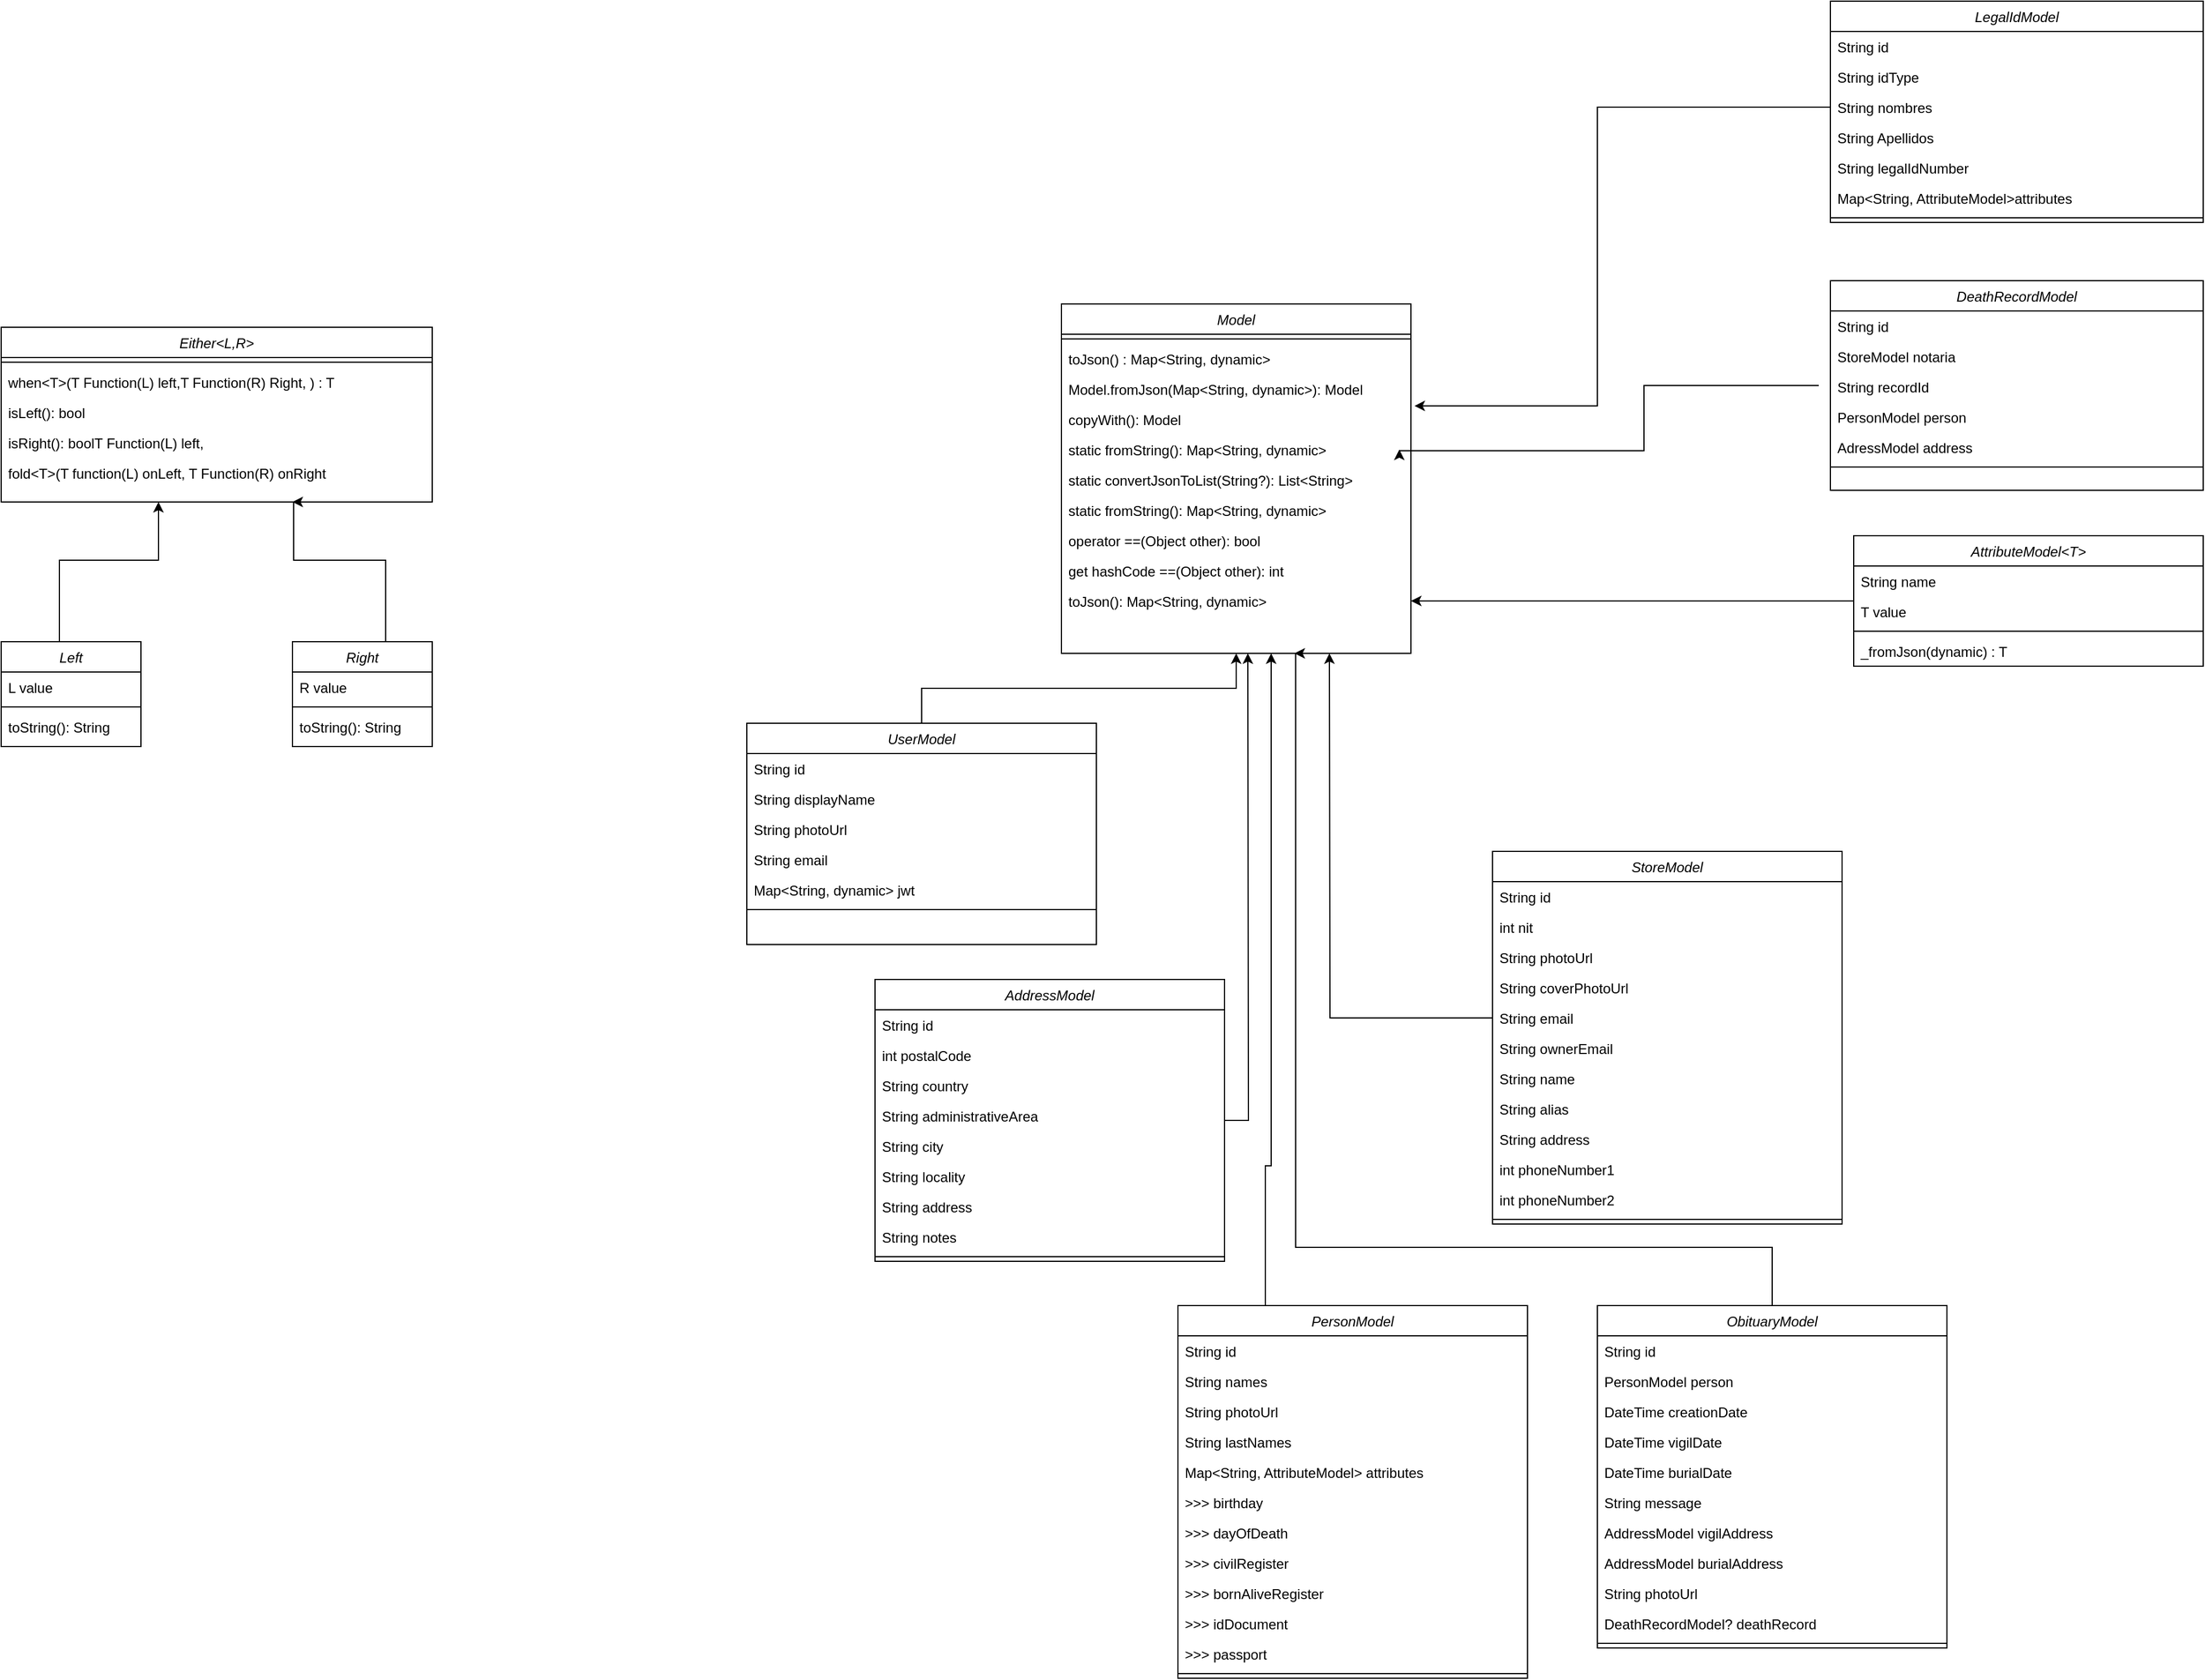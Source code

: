 <mxfile version="24.0.4" type="device" pages="4">
  <diagram id="C5RBs43oDa-KdzZeNtuy" name="Page-1">
    <mxGraphModel dx="1621" dy="1734" grid="1" gridSize="10" guides="1" tooltips="1" connect="1" arrows="1" fold="1" page="1" pageScale="1" pageWidth="827" pageHeight="1169" math="0" shadow="0">
      <root>
        <mxCell id="WIyWlLk6GJQsqaUBKTNV-0" />
        <mxCell id="WIyWlLk6GJQsqaUBKTNV-1" parent="WIyWlLk6GJQsqaUBKTNV-0" />
        <mxCell id="m3j3JVI42onD2ivkwGoU-23" style="edgeStyle=orthogonalEdgeStyle;rounded=0;orthogonalLoop=1;jettySize=auto;html=1;startArrow=classic;startFill=1;strokeColor=default;endArrow=none;endFill=0;" parent="WIyWlLk6GJQsqaUBKTNV-1" source="zkfFHV4jXpPFQw0GAbJ--0" target="m3j3JVI42onD2ivkwGoU-8" edge="1">
          <mxGeometry relative="1" as="geometry" />
        </mxCell>
        <mxCell id="m3j3JVI42onD2ivkwGoU-8" value="UserModel" style="swimlane;fontStyle=2;align=center;verticalAlign=top;childLayout=stackLayout;horizontal=1;startSize=26;horizontalStack=0;resizeParent=1;resizeLast=0;collapsible=1;marginBottom=0;rounded=0;shadow=0;strokeWidth=1;" parent="WIyWlLk6GJQsqaUBKTNV-1" vertex="1">
          <mxGeometry x="-50" y="340" width="300" height="190" as="geometry">
            <mxRectangle x="230" y="140" width="160" height="26" as="alternateBounds" />
          </mxGeometry>
        </mxCell>
        <mxCell id="m3j3JVI42onD2ivkwGoU-9" value="String id" style="text;align=left;verticalAlign=top;spacingLeft=4;spacingRight=4;overflow=hidden;rotatable=0;points=[[0,0.5],[1,0.5]];portConstraint=eastwest;" parent="m3j3JVI42onD2ivkwGoU-8" vertex="1">
          <mxGeometry y="26" width="300" height="26" as="geometry" />
        </mxCell>
        <mxCell id="m3j3JVI42onD2ivkwGoU-24" value="String displayName" style="text;align=left;verticalAlign=top;spacingLeft=4;spacingRight=4;overflow=hidden;rotatable=0;points=[[0,0.5],[1,0.5]];portConstraint=eastwest;" parent="m3j3JVI42onD2ivkwGoU-8" vertex="1">
          <mxGeometry y="52" width="300" height="26" as="geometry" />
        </mxCell>
        <mxCell id="m3j3JVI42onD2ivkwGoU-25" value="String photoUrl" style="text;align=left;verticalAlign=top;spacingLeft=4;spacingRight=4;overflow=hidden;rotatable=0;points=[[0,0.5],[1,0.5]];portConstraint=eastwest;" parent="m3j3JVI42onD2ivkwGoU-8" vertex="1">
          <mxGeometry y="78" width="300" height="26" as="geometry" />
        </mxCell>
        <mxCell id="m3j3JVI42onD2ivkwGoU-26" value="String email" style="text;align=left;verticalAlign=top;spacingLeft=4;spacingRight=4;overflow=hidden;rotatable=0;points=[[0,0.5],[1,0.5]];portConstraint=eastwest;" parent="m3j3JVI42onD2ivkwGoU-8" vertex="1">
          <mxGeometry y="104" width="300" height="26" as="geometry" />
        </mxCell>
        <mxCell id="m3j3JVI42onD2ivkwGoU-27" value="Map&lt;String, dynamic&gt; jwt" style="text;align=left;verticalAlign=top;spacingLeft=4;spacingRight=4;overflow=hidden;rotatable=0;points=[[0,0.5],[1,0.5]];portConstraint=eastwest;" parent="m3j3JVI42onD2ivkwGoU-8" vertex="1">
          <mxGeometry y="130" width="300" height="26" as="geometry" />
        </mxCell>
        <mxCell id="m3j3JVI42onD2ivkwGoU-10" value="" style="line;html=1;strokeWidth=1;align=left;verticalAlign=middle;spacingTop=-1;spacingLeft=3;spacingRight=3;rotatable=0;labelPosition=right;points=[];portConstraint=eastwest;" parent="m3j3JVI42onD2ivkwGoU-8" vertex="1">
          <mxGeometry y="156" width="300" height="8" as="geometry" />
        </mxCell>
        <mxCell id="KPI_rZRXzxfwPaaVo52E-0" value="StoreModel" style="swimlane;fontStyle=2;align=center;verticalAlign=top;childLayout=stackLayout;horizontal=1;startSize=26;horizontalStack=0;resizeParent=1;resizeLast=0;collapsible=1;marginBottom=0;rounded=0;shadow=0;strokeWidth=1;" parent="WIyWlLk6GJQsqaUBKTNV-1" vertex="1">
          <mxGeometry x="590" y="450" width="300" height="320" as="geometry">
            <mxRectangle x="230" y="140" width="160" height="26" as="alternateBounds" />
          </mxGeometry>
        </mxCell>
        <mxCell id="KPI_rZRXzxfwPaaVo52E-1" value="String id" style="text;align=left;verticalAlign=top;spacingLeft=4;spacingRight=4;overflow=hidden;rotatable=0;points=[[0,0.5],[1,0.5]];portConstraint=eastwest;" parent="KPI_rZRXzxfwPaaVo52E-0" vertex="1">
          <mxGeometry y="26" width="300" height="26" as="geometry" />
        </mxCell>
        <mxCell id="KPI_rZRXzxfwPaaVo52E-2" value="int nit" style="text;align=left;verticalAlign=top;spacingLeft=4;spacingRight=4;overflow=hidden;rotatable=0;points=[[0,0.5],[1,0.5]];portConstraint=eastwest;" parent="KPI_rZRXzxfwPaaVo52E-0" vertex="1">
          <mxGeometry y="52" width="300" height="26" as="geometry" />
        </mxCell>
        <mxCell id="KPI_rZRXzxfwPaaVo52E-3" value="String photoUrl" style="text;align=left;verticalAlign=top;spacingLeft=4;spacingRight=4;overflow=hidden;rotatable=0;points=[[0,0.5],[1,0.5]];portConstraint=eastwest;" parent="KPI_rZRXzxfwPaaVo52E-0" vertex="1">
          <mxGeometry y="78" width="300" height="26" as="geometry" />
        </mxCell>
        <mxCell id="Lvysa0Bn7AFFFrW5yKyB-0" value="String coverPhotoUrl" style="text;align=left;verticalAlign=top;spacingLeft=4;spacingRight=4;overflow=hidden;rotatable=0;points=[[0,0.5],[1,0.5]];portConstraint=eastwest;" parent="KPI_rZRXzxfwPaaVo52E-0" vertex="1">
          <mxGeometry y="104" width="300" height="26" as="geometry" />
        </mxCell>
        <mxCell id="KPI_rZRXzxfwPaaVo52E-4" value="String email" style="text;align=left;verticalAlign=top;spacingLeft=4;spacingRight=4;overflow=hidden;rotatable=0;points=[[0,0.5],[1,0.5]];portConstraint=eastwest;" parent="KPI_rZRXzxfwPaaVo52E-0" vertex="1">
          <mxGeometry y="130" width="300" height="26" as="geometry" />
        </mxCell>
        <mxCell id="KPI_rZRXzxfwPaaVo52E-27" value="String ownerEmail" style="text;align=left;verticalAlign=top;spacingLeft=4;spacingRight=4;overflow=hidden;rotatable=0;points=[[0,0.5],[1,0.5]];portConstraint=eastwest;" parent="KPI_rZRXzxfwPaaVo52E-0" vertex="1">
          <mxGeometry y="156" width="300" height="26" as="geometry" />
        </mxCell>
        <mxCell id="KPI_rZRXzxfwPaaVo52E-5" value="String name" style="text;align=left;verticalAlign=top;spacingLeft=4;spacingRight=4;overflow=hidden;rotatable=0;points=[[0,0.5],[1,0.5]];portConstraint=eastwest;" parent="KPI_rZRXzxfwPaaVo52E-0" vertex="1">
          <mxGeometry y="182" width="300" height="26" as="geometry" />
        </mxCell>
        <mxCell id="KPI_rZRXzxfwPaaVo52E-8" value="String alias" style="text;align=left;verticalAlign=top;spacingLeft=4;spacingRight=4;overflow=hidden;rotatable=0;points=[[0,0.5],[1,0.5]];portConstraint=eastwest;" parent="KPI_rZRXzxfwPaaVo52E-0" vertex="1">
          <mxGeometry y="208" width="300" height="26" as="geometry" />
        </mxCell>
        <mxCell id="KPI_rZRXzxfwPaaVo52E-10" value="String address" style="text;align=left;verticalAlign=top;spacingLeft=4;spacingRight=4;overflow=hidden;rotatable=0;points=[[0,0.5],[1,0.5]];portConstraint=eastwest;" parent="KPI_rZRXzxfwPaaVo52E-0" vertex="1">
          <mxGeometry y="234" width="300" height="26" as="geometry" />
        </mxCell>
        <mxCell id="KPI_rZRXzxfwPaaVo52E-24" value="int phoneNumber1" style="text;align=left;verticalAlign=top;spacingLeft=4;spacingRight=4;overflow=hidden;rotatable=0;points=[[0,0.5],[1,0.5]];portConstraint=eastwest;" parent="KPI_rZRXzxfwPaaVo52E-0" vertex="1">
          <mxGeometry y="260" width="300" height="26" as="geometry" />
        </mxCell>
        <mxCell id="KPI_rZRXzxfwPaaVo52E-26" value="int phoneNumber2" style="text;align=left;verticalAlign=top;spacingLeft=4;spacingRight=4;overflow=hidden;rotatable=0;points=[[0,0.5],[1,0.5]];portConstraint=eastwest;" parent="KPI_rZRXzxfwPaaVo52E-0" vertex="1">
          <mxGeometry y="286" width="300" height="26" as="geometry" />
        </mxCell>
        <mxCell id="KPI_rZRXzxfwPaaVo52E-6" value="" style="line;html=1;strokeWidth=1;align=left;verticalAlign=middle;spacingTop=-1;spacingLeft=3;spacingRight=3;rotatable=0;labelPosition=right;points=[];portConstraint=eastwest;" parent="KPI_rZRXzxfwPaaVo52E-0" vertex="1">
          <mxGeometry y="312" width="300" height="8" as="geometry" />
        </mxCell>
        <mxCell id="KPI_rZRXzxfwPaaVo52E-11" value="AddressModel" style="swimlane;fontStyle=2;align=center;verticalAlign=top;childLayout=stackLayout;horizontal=1;startSize=26;horizontalStack=0;resizeParent=1;resizeLast=0;collapsible=1;marginBottom=0;rounded=0;shadow=0;strokeWidth=1;" parent="WIyWlLk6GJQsqaUBKTNV-1" vertex="1">
          <mxGeometry x="60" y="560" width="300" height="242" as="geometry">
            <mxRectangle x="230" y="140" width="160" height="26" as="alternateBounds" />
          </mxGeometry>
        </mxCell>
        <mxCell id="KPI_rZRXzxfwPaaVo52E-12" value="String id" style="text;align=left;verticalAlign=top;spacingLeft=4;spacingRight=4;overflow=hidden;rotatable=0;points=[[0,0.5],[1,0.5]];portConstraint=eastwest;" parent="KPI_rZRXzxfwPaaVo52E-11" vertex="1">
          <mxGeometry y="26" width="300" height="26" as="geometry" />
        </mxCell>
        <mxCell id="KPI_rZRXzxfwPaaVo52E-13" value="int postalCode" style="text;align=left;verticalAlign=top;spacingLeft=4;spacingRight=4;overflow=hidden;rotatable=0;points=[[0,0.5],[1,0.5]];portConstraint=eastwest;" parent="KPI_rZRXzxfwPaaVo52E-11" vertex="1">
          <mxGeometry y="52" width="300" height="26" as="geometry" />
        </mxCell>
        <mxCell id="KPI_rZRXzxfwPaaVo52E-15" value="String country" style="text;align=left;verticalAlign=top;spacingLeft=4;spacingRight=4;overflow=hidden;rotatable=0;points=[[0,0.5],[1,0.5]];portConstraint=eastwest;" parent="KPI_rZRXzxfwPaaVo52E-11" vertex="1">
          <mxGeometry y="78" width="300" height="26" as="geometry" />
        </mxCell>
        <mxCell id="KPI_rZRXzxfwPaaVo52E-19" value="String administrativeArea" style="text;align=left;verticalAlign=top;spacingLeft=4;spacingRight=4;overflow=hidden;rotatable=0;points=[[0,0.5],[1,0.5]];portConstraint=eastwest;" parent="KPI_rZRXzxfwPaaVo52E-11" vertex="1">
          <mxGeometry y="104" width="300" height="26" as="geometry" />
        </mxCell>
        <mxCell id="KPI_rZRXzxfwPaaVo52E-16" value="String city" style="text;align=left;verticalAlign=top;spacingLeft=4;spacingRight=4;overflow=hidden;rotatable=0;points=[[0,0.5],[1,0.5]];portConstraint=eastwest;" parent="KPI_rZRXzxfwPaaVo52E-11" vertex="1">
          <mxGeometry y="130" width="300" height="26" as="geometry" />
        </mxCell>
        <mxCell id="KPI_rZRXzxfwPaaVo52E-18" value="String locality" style="text;align=left;verticalAlign=top;spacingLeft=4;spacingRight=4;overflow=hidden;rotatable=0;points=[[0,0.5],[1,0.5]];portConstraint=eastwest;" parent="KPI_rZRXzxfwPaaVo52E-11" vertex="1">
          <mxGeometry y="156" width="300" height="26" as="geometry" />
        </mxCell>
        <mxCell id="KPI_rZRXzxfwPaaVo52E-17" value="String address" style="text;align=left;verticalAlign=top;spacingLeft=4;spacingRight=4;overflow=hidden;rotatable=0;points=[[0,0.5],[1,0.5]];portConstraint=eastwest;" parent="KPI_rZRXzxfwPaaVo52E-11" vertex="1">
          <mxGeometry y="182" width="300" height="26" as="geometry" />
        </mxCell>
        <mxCell id="KPI_rZRXzxfwPaaVo52E-22" value="String notes" style="text;align=left;verticalAlign=top;spacingLeft=4;spacingRight=4;overflow=hidden;rotatable=0;points=[[0,0.5],[1,0.5]];portConstraint=eastwest;" parent="KPI_rZRXzxfwPaaVo52E-11" vertex="1">
          <mxGeometry y="208" width="300" height="26" as="geometry" />
        </mxCell>
        <mxCell id="KPI_rZRXzxfwPaaVo52E-20" value="" style="line;html=1;strokeWidth=1;align=left;verticalAlign=middle;spacingTop=-1;spacingLeft=3;spacingRight=3;rotatable=0;labelPosition=right;points=[];portConstraint=eastwest;" parent="KPI_rZRXzxfwPaaVo52E-11" vertex="1">
          <mxGeometry y="234" width="300" height="8" as="geometry" />
        </mxCell>
        <mxCell id="ItlGgzYxVU4d8sN8DS-x-0" value="PersonModel" style="swimlane;fontStyle=2;align=center;verticalAlign=top;childLayout=stackLayout;horizontal=1;startSize=26;horizontalStack=0;resizeParent=1;resizeLast=0;collapsible=1;marginBottom=0;rounded=0;shadow=0;strokeWidth=1;" parent="WIyWlLk6GJQsqaUBKTNV-1" vertex="1">
          <mxGeometry x="320" y="840" width="300" height="320" as="geometry">
            <mxRectangle x="230" y="140" width="160" height="26" as="alternateBounds" />
          </mxGeometry>
        </mxCell>
        <mxCell id="ItlGgzYxVU4d8sN8DS-x-1" value="String id" style="text;align=left;verticalAlign=top;spacingLeft=4;spacingRight=4;overflow=hidden;rotatable=0;points=[[0,0.5],[1,0.5]];portConstraint=eastwest;" parent="ItlGgzYxVU4d8sN8DS-x-0" vertex="1">
          <mxGeometry y="26" width="300" height="26" as="geometry" />
        </mxCell>
        <mxCell id="ItlGgzYxVU4d8sN8DS-x-3" value="String names" style="text;align=left;verticalAlign=top;spacingLeft=4;spacingRight=4;overflow=hidden;rotatable=0;points=[[0,0.5],[1,0.5]];portConstraint=eastwest;" parent="ItlGgzYxVU4d8sN8DS-x-0" vertex="1">
          <mxGeometry y="52" width="300" height="26" as="geometry" />
        </mxCell>
        <mxCell id="ItlGgzYxVU4d8sN8DS-x-4" value="String photoUrl" style="text;align=left;verticalAlign=top;spacingLeft=4;spacingRight=4;overflow=hidden;rotatable=0;points=[[0,0.5],[1,0.5]];portConstraint=eastwest;" parent="ItlGgzYxVU4d8sN8DS-x-0" vertex="1">
          <mxGeometry y="78" width="300" height="26" as="geometry" />
        </mxCell>
        <mxCell id="ItlGgzYxVU4d8sN8DS-x-23" value="String lastNames" style="text;align=left;verticalAlign=top;spacingLeft=4;spacingRight=4;overflow=hidden;rotatable=0;points=[[0,0.5],[1,0.5]];portConstraint=eastwest;" parent="ItlGgzYxVU4d8sN8DS-x-0" vertex="1">
          <mxGeometry y="104" width="300" height="26" as="geometry" />
        </mxCell>
        <mxCell id="iUvbM1sL-HZBb3dv7g8N-10" value="Map&lt;String, AttributeModel&gt; attributes&#xa;" style="text;align=left;verticalAlign=top;spacingLeft=4;spacingRight=4;overflow=hidden;rotatable=0;points=[[0,0.5],[1,0.5]];portConstraint=eastwest;" parent="ItlGgzYxVU4d8sN8DS-x-0" vertex="1">
          <mxGeometry y="130" width="300" height="26" as="geometry" />
        </mxCell>
        <mxCell id="iUvbM1sL-HZBb3dv7g8N-11" value="&gt;&gt;&gt; birthday" style="text;align=left;verticalAlign=top;spacingLeft=4;spacingRight=4;overflow=hidden;rotatable=0;points=[[0,0.5],[1,0.5]];portConstraint=eastwest;" parent="ItlGgzYxVU4d8sN8DS-x-0" vertex="1">
          <mxGeometry y="156" width="300" height="26" as="geometry" />
        </mxCell>
        <mxCell id="iUvbM1sL-HZBb3dv7g8N-12" value="&gt;&gt;&gt; dayOfDeath" style="text;align=left;verticalAlign=top;spacingLeft=4;spacingRight=4;overflow=hidden;rotatable=0;points=[[0,0.5],[1,0.5]];portConstraint=eastwest;" parent="ItlGgzYxVU4d8sN8DS-x-0" vertex="1">
          <mxGeometry y="182" width="300" height="26" as="geometry" />
        </mxCell>
        <mxCell id="iUvbM1sL-HZBb3dv7g8N-13" value="&gt;&gt;&gt; civilRegister" style="text;align=left;verticalAlign=top;spacingLeft=4;spacingRight=4;overflow=hidden;rotatable=0;points=[[0,0.5],[1,0.5]];portConstraint=eastwest;" parent="ItlGgzYxVU4d8sN8DS-x-0" vertex="1">
          <mxGeometry y="208" width="300" height="26" as="geometry" />
        </mxCell>
        <mxCell id="iUvbM1sL-HZBb3dv7g8N-14" value="&gt;&gt;&gt; bornAliveRegister" style="text;align=left;verticalAlign=top;spacingLeft=4;spacingRight=4;overflow=hidden;rotatable=0;points=[[0,0.5],[1,0.5]];portConstraint=eastwest;" parent="ItlGgzYxVU4d8sN8DS-x-0" vertex="1">
          <mxGeometry y="234" width="300" height="26" as="geometry" />
        </mxCell>
        <mxCell id="iUvbM1sL-HZBb3dv7g8N-15" value="&gt;&gt;&gt; idDocument" style="text;align=left;verticalAlign=top;spacingLeft=4;spacingRight=4;overflow=hidden;rotatable=0;points=[[0,0.5],[1,0.5]];portConstraint=eastwest;" parent="ItlGgzYxVU4d8sN8DS-x-0" vertex="1">
          <mxGeometry y="260" width="300" height="26" as="geometry" />
        </mxCell>
        <mxCell id="ItlGgzYxVU4d8sN8DS-x-5" value="&gt;&gt;&gt; passport" style="text;align=left;verticalAlign=top;spacingLeft=4;spacingRight=4;overflow=hidden;rotatable=0;points=[[0,0.5],[1,0.5]];portConstraint=eastwest;" parent="ItlGgzYxVU4d8sN8DS-x-0" vertex="1">
          <mxGeometry y="286" width="300" height="26" as="geometry" />
        </mxCell>
        <mxCell id="ItlGgzYxVU4d8sN8DS-x-12" value="" style="line;html=1;strokeWidth=1;align=left;verticalAlign=middle;spacingTop=-1;spacingLeft=3;spacingRight=3;rotatable=0;labelPosition=right;points=[];portConstraint=eastwest;" parent="ItlGgzYxVU4d8sN8DS-x-0" vertex="1">
          <mxGeometry y="312" width="300" height="8" as="geometry" />
        </mxCell>
        <mxCell id="ItlGgzYxVU4d8sN8DS-x-27" style="edgeStyle=orthogonalEdgeStyle;rounded=0;orthogonalLoop=1;jettySize=auto;html=1;" parent="WIyWlLk6GJQsqaUBKTNV-1" source="ItlGgzYxVU4d8sN8DS-x-14" target="m3j3JVI42onD2ivkwGoU-28" edge="1">
          <mxGeometry relative="1" as="geometry">
            <mxPoint x="1150" y="1230" as="sourcePoint" />
          </mxGeometry>
        </mxCell>
        <mxCell id="ItlGgzYxVU4d8sN8DS-x-14" value="AttributeModel&lt;T&gt;" style="swimlane;fontStyle=2;align=center;verticalAlign=top;childLayout=stackLayout;horizontal=1;startSize=26;horizontalStack=0;resizeParent=1;resizeLast=0;collapsible=1;marginBottom=0;rounded=0;shadow=0;strokeWidth=1;" parent="WIyWlLk6GJQsqaUBKTNV-1" vertex="1">
          <mxGeometry x="900" y="179" width="300" height="112" as="geometry">
            <mxRectangle x="230" y="140" width="160" height="26" as="alternateBounds" />
          </mxGeometry>
        </mxCell>
        <mxCell id="ItlGgzYxVU4d8sN8DS-x-15" value="String name" style="text;align=left;verticalAlign=top;spacingLeft=4;spacingRight=4;overflow=hidden;rotatable=0;points=[[0,0.5],[1,0.5]];portConstraint=eastwest;" parent="ItlGgzYxVU4d8sN8DS-x-14" vertex="1">
          <mxGeometry y="26" width="300" height="26" as="geometry" />
        </mxCell>
        <mxCell id="ItlGgzYxVU4d8sN8DS-x-16" value="T value" style="text;align=left;verticalAlign=top;spacingLeft=4;spacingRight=4;overflow=hidden;rotatable=0;points=[[0,0.5],[1,0.5]];portConstraint=eastwest;" parent="ItlGgzYxVU4d8sN8DS-x-14" vertex="1">
          <mxGeometry y="52" width="300" height="26" as="geometry" />
        </mxCell>
        <mxCell id="ItlGgzYxVU4d8sN8DS-x-20" value="" style="line;html=1;strokeWidth=1;align=left;verticalAlign=middle;spacingTop=-1;spacingLeft=3;spacingRight=3;rotatable=0;labelPosition=right;points=[];portConstraint=eastwest;" parent="ItlGgzYxVU4d8sN8DS-x-14" vertex="1">
          <mxGeometry y="78" width="300" height="8" as="geometry" />
        </mxCell>
        <mxCell id="ItlGgzYxVU4d8sN8DS-x-26" value="_fromJson(dynamic) : T" style="text;align=left;verticalAlign=top;spacingLeft=4;spacingRight=4;overflow=hidden;rotatable=0;points=[[0,0.5],[1,0.5]];portConstraint=eastwest;" parent="ItlGgzYxVU4d8sN8DS-x-14" vertex="1">
          <mxGeometry y="86" width="300" height="26" as="geometry" />
        </mxCell>
        <mxCell id="iUvbM1sL-HZBb3dv7g8N-1" value="ObituaryModel" style="swimlane;fontStyle=2;align=center;verticalAlign=top;childLayout=stackLayout;horizontal=1;startSize=26;horizontalStack=0;resizeParent=1;resizeLast=0;collapsible=1;marginBottom=0;rounded=0;shadow=0;strokeWidth=1;" parent="WIyWlLk6GJQsqaUBKTNV-1" vertex="1">
          <mxGeometry x="680" y="840" width="300" height="294" as="geometry">
            <mxRectangle x="230" y="140" width="160" height="26" as="alternateBounds" />
          </mxGeometry>
        </mxCell>
        <mxCell id="iUvbM1sL-HZBb3dv7g8N-2" value="String id" style="text;align=left;verticalAlign=top;spacingLeft=4;spacingRight=4;overflow=hidden;rotatable=0;points=[[0,0.5],[1,0.5]];portConstraint=eastwest;" parent="iUvbM1sL-HZBb3dv7g8N-1" vertex="1">
          <mxGeometry y="26" width="300" height="26" as="geometry" />
        </mxCell>
        <mxCell id="iUvbM1sL-HZBb3dv7g8N-18" style="edgeStyle=orthogonalEdgeStyle;rounded=0;orthogonalLoop=1;jettySize=auto;html=1;" parent="iUvbM1sL-HZBb3dv7g8N-1" source="iUvbM1sL-HZBb3dv7g8N-1" edge="1">
          <mxGeometry relative="1" as="geometry">
            <mxPoint x="-260" y="-560" as="targetPoint" />
            <Array as="points">
              <mxPoint x="150" y="-50" />
              <mxPoint x="-259" y="-50" />
              <mxPoint x="-259" y="-560" />
            </Array>
          </mxGeometry>
        </mxCell>
        <mxCell id="iUvbM1sL-HZBb3dv7g8N-3" value="PersonModel person" style="text;align=left;verticalAlign=top;spacingLeft=4;spacingRight=4;overflow=hidden;rotatable=0;points=[[0,0.5],[1,0.5]];portConstraint=eastwest;" parent="iUvbM1sL-HZBb3dv7g8N-1" vertex="1">
          <mxGeometry y="52" width="300" height="26" as="geometry" />
        </mxCell>
        <mxCell id="iUvbM1sL-HZBb3dv7g8N-4" value="DateTime creationDate" style="text;align=left;verticalAlign=top;spacingLeft=4;spacingRight=4;overflow=hidden;rotatable=0;points=[[0,0.5],[1,0.5]];portConstraint=eastwest;" parent="iUvbM1sL-HZBb3dv7g8N-1" vertex="1">
          <mxGeometry y="78" width="300" height="26" as="geometry" />
        </mxCell>
        <mxCell id="CP8hqIYyu3bAoNnhg_Ja-0" value="DateTime vigilDate" style="text;align=left;verticalAlign=top;spacingLeft=4;spacingRight=4;overflow=hidden;rotatable=0;points=[[0,0.5],[1,0.5]];portConstraint=eastwest;" parent="iUvbM1sL-HZBb3dv7g8N-1" vertex="1">
          <mxGeometry y="104" width="300" height="26" as="geometry" />
        </mxCell>
        <mxCell id="CP8hqIYyu3bAoNnhg_Ja-1" value="DateTime burialDate" style="text;align=left;verticalAlign=top;spacingLeft=4;spacingRight=4;overflow=hidden;rotatable=0;points=[[0,0.5],[1,0.5]];portConstraint=eastwest;" parent="iUvbM1sL-HZBb3dv7g8N-1" vertex="1">
          <mxGeometry y="130" width="300" height="26" as="geometry" />
        </mxCell>
        <mxCell id="iUvbM1sL-HZBb3dv7g8N-5" value="String message" style="text;align=left;verticalAlign=top;spacingLeft=4;spacingRight=4;overflow=hidden;rotatable=0;points=[[0,0.5],[1,0.5]];portConstraint=eastwest;" parent="iUvbM1sL-HZBb3dv7g8N-1" vertex="1">
          <mxGeometry y="156" width="300" height="26" as="geometry" />
        </mxCell>
        <mxCell id="iUvbM1sL-HZBb3dv7g8N-6" value="AddressModel vigilAddress" style="text;align=left;verticalAlign=top;spacingLeft=4;spacingRight=4;overflow=hidden;rotatable=0;points=[[0,0.5],[1,0.5]];portConstraint=eastwest;" parent="iUvbM1sL-HZBb3dv7g8N-1" vertex="1">
          <mxGeometry y="182" width="300" height="26" as="geometry" />
        </mxCell>
        <mxCell id="iUvbM1sL-HZBb3dv7g8N-8" value="AddressModel burialAddress" style="text;align=left;verticalAlign=top;spacingLeft=4;spacingRight=4;overflow=hidden;rotatable=0;points=[[0,0.5],[1,0.5]];portConstraint=eastwest;" parent="iUvbM1sL-HZBb3dv7g8N-1" vertex="1">
          <mxGeometry y="208" width="300" height="26" as="geometry" />
        </mxCell>
        <mxCell id="iUvbM1sL-HZBb3dv7g8N-17" value="String photoUrl" style="text;align=left;verticalAlign=top;spacingLeft=4;spacingRight=4;overflow=hidden;rotatable=0;points=[[0,0.5],[1,0.5]];portConstraint=eastwest;" parent="iUvbM1sL-HZBb3dv7g8N-1" vertex="1">
          <mxGeometry y="234" width="300" height="26" as="geometry" />
        </mxCell>
        <mxCell id="5b4yhKmy-x_auOCKqKgz-0" value="DeathRecordModel? deathRecord" style="text;align=left;verticalAlign=top;spacingLeft=4;spacingRight=4;overflow=hidden;rotatable=0;points=[[0,0.5],[1,0.5]];portConstraint=eastwest;" parent="iUvbM1sL-HZBb3dv7g8N-1" vertex="1">
          <mxGeometry y="260" width="300" height="26" as="geometry" />
        </mxCell>
        <mxCell id="iUvbM1sL-HZBb3dv7g8N-7" value="" style="line;html=1;strokeWidth=1;align=left;verticalAlign=middle;spacingTop=-1;spacingLeft=3;spacingRight=3;rotatable=0;labelPosition=right;points=[];portConstraint=eastwest;" parent="iUvbM1sL-HZBb3dv7g8N-1" vertex="1">
          <mxGeometry y="286" width="300" height="8" as="geometry" />
        </mxCell>
        <mxCell id="iUvbM1sL-HZBb3dv7g8N-21" value="" style="group" parent="WIyWlLk6GJQsqaUBKTNV-1" vertex="1" connectable="0">
          <mxGeometry x="220" y="-20" width="300" height="740" as="geometry" />
        </mxCell>
        <mxCell id="KPI_rZRXzxfwPaaVo52E-7" style="edgeStyle=orthogonalEdgeStyle;rounded=0;orthogonalLoop=1;jettySize=auto;html=1;" parent="iUvbM1sL-HZBb3dv7g8N-21" source="KPI_rZRXzxfwPaaVo52E-4" edge="1">
          <mxGeometry relative="1" as="geometry">
            <mxPoint x="230" y="300" as="targetPoint" />
            <mxPoint x="310" y="500" as="sourcePoint" />
          </mxGeometry>
        </mxCell>
        <mxCell id="iUvbM1sL-HZBb3dv7g8N-20" value="" style="group" parent="iUvbM1sL-HZBb3dv7g8N-21" vertex="1" connectable="0">
          <mxGeometry width="300" height="740" as="geometry" />
        </mxCell>
        <mxCell id="ItlGgzYxVU4d8sN8DS-x-13" style="edgeStyle=orthogonalEdgeStyle;rounded=0;orthogonalLoop=1;jettySize=auto;html=1;exitX=0.25;exitY=0;exitDx=0;exitDy=0;" parent="iUvbM1sL-HZBb3dv7g8N-20" source="ItlGgzYxVU4d8sN8DS-x-0" edge="1">
          <mxGeometry relative="1" as="geometry">
            <mxPoint x="180" y="300" as="targetPoint" />
            <Array as="points">
              <mxPoint x="180" y="740" />
            </Array>
          </mxGeometry>
        </mxCell>
        <mxCell id="iUvbM1sL-HZBb3dv7g8N-19" value="" style="group" parent="iUvbM1sL-HZBb3dv7g8N-20" vertex="1" connectable="0">
          <mxGeometry width="300" height="300" as="geometry" />
        </mxCell>
        <mxCell id="zkfFHV4jXpPFQw0GAbJ--0" value="Model" style="swimlane;fontStyle=2;align=center;verticalAlign=top;childLayout=stackLayout;horizontal=1;startSize=26;horizontalStack=0;resizeParent=1;resizeLast=0;collapsible=1;marginBottom=0;rounded=0;shadow=0;strokeWidth=1;" parent="iUvbM1sL-HZBb3dv7g8N-19" vertex="1">
          <mxGeometry width="300" height="300" as="geometry">
            <mxRectangle x="230" y="140" width="160" height="26" as="alternateBounds" />
          </mxGeometry>
        </mxCell>
        <mxCell id="zkfFHV4jXpPFQw0GAbJ--4" value="" style="line;html=1;strokeWidth=1;align=left;verticalAlign=middle;spacingTop=-1;spacingLeft=3;spacingRight=3;rotatable=0;labelPosition=right;points=[];portConstraint=eastwest;" parent="zkfFHV4jXpPFQw0GAbJ--0" vertex="1">
          <mxGeometry y="26" width="300" height="8" as="geometry" />
        </mxCell>
        <mxCell id="zkfFHV4jXpPFQw0GAbJ--5" value="toJson() : Map&lt;String, dynamic&gt;" style="text;align=left;verticalAlign=top;spacingLeft=4;spacingRight=4;overflow=hidden;rotatable=0;points=[[0,0.5],[1,0.5]];portConstraint=eastwest;" parent="zkfFHV4jXpPFQw0GAbJ--0" vertex="1">
          <mxGeometry y="34" width="300" height="26" as="geometry" />
        </mxCell>
        <mxCell id="m3j3JVI42onD2ivkwGoU-0" value="Model.fromJson(Map&lt;String, dynamic&gt;): Model " style="text;align=left;verticalAlign=top;spacingLeft=4;spacingRight=4;overflow=hidden;rotatable=0;points=[[0,0.5],[1,0.5]];portConstraint=eastwest;" parent="zkfFHV4jXpPFQw0GAbJ--0" vertex="1">
          <mxGeometry y="60" width="300" height="26" as="geometry" />
        </mxCell>
        <mxCell id="m3j3JVI42onD2ivkwGoU-1" value="copyWith(): Model " style="text;align=left;verticalAlign=top;spacingLeft=4;spacingRight=4;overflow=hidden;rotatable=0;points=[[0,0.5],[1,0.5]];portConstraint=eastwest;" parent="zkfFHV4jXpPFQw0GAbJ--0" vertex="1">
          <mxGeometry y="86" width="300" height="26" as="geometry" />
        </mxCell>
        <mxCell id="m3j3JVI42onD2ivkwGoU-3" value="static fromString(): Map&lt;String, dynamic&gt; " style="text;align=left;verticalAlign=top;spacingLeft=4;spacingRight=4;overflow=hidden;rotatable=0;points=[[0,0.5],[1,0.5]];portConstraint=eastwest;" parent="zkfFHV4jXpPFQw0GAbJ--0" vertex="1">
          <mxGeometry y="112" width="300" height="26" as="geometry" />
        </mxCell>
        <mxCell id="m3j3JVI42onD2ivkwGoU-4" value="static convertJsonToList(String?): List&lt;String&gt;" style="text;align=left;verticalAlign=top;spacingLeft=4;spacingRight=4;overflow=hidden;rotatable=0;points=[[0,0.5],[1,0.5]];portConstraint=eastwest;" parent="zkfFHV4jXpPFQw0GAbJ--0" vertex="1">
          <mxGeometry y="138" width="300" height="26" as="geometry" />
        </mxCell>
        <mxCell id="m3j3JVI42onD2ivkwGoU-5" value="static fromString(): Map&lt;String, dynamic&gt; " style="text;align=left;verticalAlign=top;spacingLeft=4;spacingRight=4;overflow=hidden;rotatable=0;points=[[0,0.5],[1,0.5]];portConstraint=eastwest;" parent="zkfFHV4jXpPFQw0GAbJ--0" vertex="1">
          <mxGeometry y="164" width="300" height="26" as="geometry" />
        </mxCell>
        <mxCell id="m3j3JVI42onD2ivkwGoU-6" value="operator ==(Object other): bool" style="text;align=left;verticalAlign=top;spacingLeft=4;spacingRight=4;overflow=hidden;rotatable=0;points=[[0,0.5],[1,0.5]];portConstraint=eastwest;" parent="zkfFHV4jXpPFQw0GAbJ--0" vertex="1">
          <mxGeometry y="190" width="300" height="26" as="geometry" />
        </mxCell>
        <mxCell id="m3j3JVI42onD2ivkwGoU-7" value="get hashCode ==(Object other): int" style="text;align=left;verticalAlign=top;spacingLeft=4;spacingRight=4;overflow=hidden;rotatable=0;points=[[0,0.5],[1,0.5]];portConstraint=eastwest;" parent="zkfFHV4jXpPFQw0GAbJ--0" vertex="1">
          <mxGeometry y="216" width="300" height="26" as="geometry" />
        </mxCell>
        <mxCell id="m3j3JVI42onD2ivkwGoU-28" value="toJson(): Map&lt;String, dynamic&gt;" style="text;align=left;verticalAlign=top;spacingLeft=4;spacingRight=4;overflow=hidden;rotatable=0;points=[[0,0.5],[1,0.5]];portConstraint=eastwest;" parent="zkfFHV4jXpPFQw0GAbJ--0" vertex="1">
          <mxGeometry y="242" width="300" height="26" as="geometry" />
        </mxCell>
        <mxCell id="KPI_rZRXzxfwPaaVo52E-23" style="edgeStyle=orthogonalEdgeStyle;rounded=0;orthogonalLoop=1;jettySize=auto;html=1;" parent="iUvbM1sL-HZBb3dv7g8N-19" source="KPI_rZRXzxfwPaaVo52E-11" edge="1">
          <mxGeometry relative="1" as="geometry">
            <mxPoint x="160" y="300" as="targetPoint" />
          </mxGeometry>
        </mxCell>
        <mxCell id="lOaMy1Fe2x4_tWNb8pxm-15" style="edgeStyle=orthogonalEdgeStyle;rounded=0;orthogonalLoop=1;jettySize=auto;html=1;entryX=1;entryY=0.5;entryDx=0;entryDy=0;" parent="WIyWlLk6GJQsqaUBKTNV-1" edge="1">
          <mxGeometry relative="1" as="geometry">
            <mxPoint x="510" y="105" as="targetPoint" />
            <mxPoint x="870" y="50" as="sourcePoint" />
            <Array as="points">
              <mxPoint x="720" y="50" />
              <mxPoint x="720" y="106" />
            </Array>
          </mxGeometry>
        </mxCell>
        <mxCell id="lOaMy1Fe2x4_tWNb8pxm-1" value="DeathRecordModel" style="swimlane;fontStyle=2;align=center;verticalAlign=top;childLayout=stackLayout;horizontal=1;startSize=26;horizontalStack=0;resizeParent=1;resizeLast=0;collapsible=1;marginBottom=0;rounded=0;shadow=0;strokeWidth=1;" parent="WIyWlLk6GJQsqaUBKTNV-1" vertex="1">
          <mxGeometry x="880" y="-40" width="320" height="180" as="geometry">
            <mxRectangle x="230" y="140" width="160" height="26" as="alternateBounds" />
          </mxGeometry>
        </mxCell>
        <mxCell id="lOaMy1Fe2x4_tWNb8pxm-2" value="String id" style="text;align=left;verticalAlign=top;spacingLeft=4;spacingRight=4;overflow=hidden;rotatable=0;points=[[0,0.5],[1,0.5]];portConstraint=eastwest;" parent="lOaMy1Fe2x4_tWNb8pxm-1" vertex="1">
          <mxGeometry y="26" width="320" height="26" as="geometry" />
        </mxCell>
        <mxCell id="lOaMy1Fe2x4_tWNb8pxm-5" value="StoreModel notaria" style="text;align=left;verticalAlign=top;spacingLeft=4;spacingRight=4;overflow=hidden;rotatable=0;points=[[0,0.5],[1,0.5]];portConstraint=eastwest;" parent="lOaMy1Fe2x4_tWNb8pxm-1" vertex="1">
          <mxGeometry y="52" width="320" height="26" as="geometry" />
        </mxCell>
        <mxCell id="lOaMy1Fe2x4_tWNb8pxm-6" value="String recordId" style="text;align=left;verticalAlign=top;spacingLeft=4;spacingRight=4;overflow=hidden;rotatable=0;points=[[0,0.5],[1,0.5]];portConstraint=eastwest;" parent="lOaMy1Fe2x4_tWNb8pxm-1" vertex="1">
          <mxGeometry y="78" width="320" height="26" as="geometry" />
        </mxCell>
        <mxCell id="lOaMy1Fe2x4_tWNb8pxm-14" value="PersonModel person" style="text;align=left;verticalAlign=top;spacingLeft=4;spacingRight=4;overflow=hidden;rotatable=0;points=[[0,0.5],[1,0.5]];portConstraint=eastwest;" parent="lOaMy1Fe2x4_tWNb8pxm-1" vertex="1">
          <mxGeometry y="104" width="320" height="26" as="geometry" />
        </mxCell>
        <mxCell id="lOaMy1Fe2x4_tWNb8pxm-7" value="AdressModel address" style="text;align=left;verticalAlign=top;spacingLeft=4;spacingRight=4;overflow=hidden;rotatable=0;points=[[0,0.5],[1,0.5]];portConstraint=eastwest;" parent="lOaMy1Fe2x4_tWNb8pxm-1" vertex="1">
          <mxGeometry y="130" width="320" height="26" as="geometry" />
        </mxCell>
        <mxCell id="lOaMy1Fe2x4_tWNb8pxm-13" value="" style="line;html=1;strokeWidth=1;align=left;verticalAlign=middle;spacingTop=-1;spacingLeft=3;spacingRight=3;rotatable=0;labelPosition=right;points=[];portConstraint=eastwest;" parent="lOaMy1Fe2x4_tWNb8pxm-1" vertex="1">
          <mxGeometry y="156" width="320" height="8" as="geometry" />
        </mxCell>
        <mxCell id="tkKcnam-EMKPR8d0lBjS-0" value="LegalIdModel" style="swimlane;fontStyle=2;align=center;verticalAlign=top;childLayout=stackLayout;horizontal=1;startSize=26;horizontalStack=0;resizeParent=1;resizeLast=0;collapsible=1;marginBottom=0;rounded=0;shadow=0;strokeWidth=1;" parent="WIyWlLk6GJQsqaUBKTNV-1" vertex="1">
          <mxGeometry x="880" y="-280" width="320" height="190" as="geometry">
            <mxRectangle x="230" y="140" width="160" height="26" as="alternateBounds" />
          </mxGeometry>
        </mxCell>
        <mxCell id="tkKcnam-EMKPR8d0lBjS-1" value="String id" style="text;align=left;verticalAlign=top;spacingLeft=4;spacingRight=4;overflow=hidden;rotatable=0;points=[[0,0.5],[1,0.5]];portConstraint=eastwest;" parent="tkKcnam-EMKPR8d0lBjS-0" vertex="1">
          <mxGeometry y="26" width="320" height="26" as="geometry" />
        </mxCell>
        <mxCell id="tkKcnam-EMKPR8d0lBjS-2" value="String idType" style="text;align=left;verticalAlign=top;spacingLeft=4;spacingRight=4;overflow=hidden;rotatable=0;points=[[0,0.5],[1,0.5]];portConstraint=eastwest;" parent="tkKcnam-EMKPR8d0lBjS-0" vertex="1">
          <mxGeometry y="52" width="320" height="26" as="geometry" />
        </mxCell>
        <mxCell id="tkKcnam-EMKPR8d0lBjS-3" value="String nombres" style="text;align=left;verticalAlign=top;spacingLeft=4;spacingRight=4;overflow=hidden;rotatable=0;points=[[0,0.5],[1,0.5]];portConstraint=eastwest;" parent="tkKcnam-EMKPR8d0lBjS-0" vertex="1">
          <mxGeometry y="78" width="320" height="26" as="geometry" />
        </mxCell>
        <mxCell id="tkKcnam-EMKPR8d0lBjS-4" value="String Apellidos" style="text;align=left;verticalAlign=top;spacingLeft=4;spacingRight=4;overflow=hidden;rotatable=0;points=[[0,0.5],[1,0.5]];portConstraint=eastwest;" parent="tkKcnam-EMKPR8d0lBjS-0" vertex="1">
          <mxGeometry y="104" width="320" height="26" as="geometry" />
        </mxCell>
        <mxCell id="tkKcnam-EMKPR8d0lBjS-5" value="String legalIdNumber" style="text;align=left;verticalAlign=top;spacingLeft=4;spacingRight=4;overflow=hidden;rotatable=0;points=[[0,0.5],[1,0.5]];portConstraint=eastwest;" parent="tkKcnam-EMKPR8d0lBjS-0" vertex="1">
          <mxGeometry y="130" width="320" height="26" as="geometry" />
        </mxCell>
        <mxCell id="tkKcnam-EMKPR8d0lBjS-8" value="Map&lt;String, AttributeModel&gt;attributes" style="text;align=left;verticalAlign=top;spacingLeft=4;spacingRight=4;overflow=hidden;rotatable=0;points=[[0,0.5],[1,0.5]];portConstraint=eastwest;" parent="tkKcnam-EMKPR8d0lBjS-0" vertex="1">
          <mxGeometry y="156" width="320" height="26" as="geometry" />
        </mxCell>
        <mxCell id="tkKcnam-EMKPR8d0lBjS-6" value="" style="line;html=1;strokeWidth=1;align=left;verticalAlign=middle;spacingTop=-1;spacingLeft=3;spacingRight=3;rotatable=0;labelPosition=right;points=[];portConstraint=eastwest;" parent="tkKcnam-EMKPR8d0lBjS-0" vertex="1">
          <mxGeometry y="182" width="320" height="8" as="geometry" />
        </mxCell>
        <mxCell id="tkKcnam-EMKPR8d0lBjS-7" style="edgeStyle=orthogonalEdgeStyle;rounded=0;orthogonalLoop=1;jettySize=auto;html=1;exitX=0;exitY=0.5;exitDx=0;exitDy=0;entryX=1.01;entryY=0.058;entryDx=0;entryDy=0;entryPerimeter=0;" parent="WIyWlLk6GJQsqaUBKTNV-1" source="tkKcnam-EMKPR8d0lBjS-3" target="m3j3JVI42onD2ivkwGoU-1" edge="1">
          <mxGeometry relative="1" as="geometry">
            <Array as="points">
              <mxPoint x="680" y="-189" />
              <mxPoint x="680" y="68" />
            </Array>
          </mxGeometry>
        </mxCell>
        <mxCell id="kNOCZ_EKtd0v2S-7DoON-0" value="" style="group" parent="WIyWlLk6GJQsqaUBKTNV-1" vertex="1" connectable="0">
          <mxGeometry x="-690" width="370" height="740" as="geometry" />
        </mxCell>
        <mxCell id="kNOCZ_EKtd0v2S-7DoON-2" value="" style="group" parent="kNOCZ_EKtd0v2S-7DoON-0" vertex="1" connectable="0">
          <mxGeometry width="370" height="740" as="geometry" />
        </mxCell>
        <mxCell id="kNOCZ_EKtd0v2S-7DoON-3" style="edgeStyle=orthogonalEdgeStyle;rounded=0;orthogonalLoop=1;jettySize=auto;html=1;exitX=0.25;exitY=0;exitDx=0;exitDy=0;" parent="kNOCZ_EKtd0v2S-7DoON-2" edge="1">
          <mxGeometry relative="1" as="geometry">
            <mxPoint x="222" y="300" as="targetPoint" />
            <Array as="points">
              <mxPoint x="222" y="740" />
            </Array>
          </mxGeometry>
        </mxCell>
        <mxCell id="kNOCZ_EKtd0v2S-7DoON-4" value="" style="group" parent="kNOCZ_EKtd0v2S-7DoON-2" vertex="1" connectable="0">
          <mxGeometry width="370" height="360" as="geometry" />
        </mxCell>
        <mxCell id="kNOCZ_EKtd0v2S-7DoON-5" value="Either&lt;L,R&gt;" style="swimlane;fontStyle=2;align=center;verticalAlign=top;childLayout=stackLayout;horizontal=1;startSize=26;horizontalStack=0;resizeParent=1;resizeLast=0;collapsible=1;marginBottom=0;rounded=0;shadow=0;strokeWidth=1;" parent="kNOCZ_EKtd0v2S-7DoON-4" vertex="1">
          <mxGeometry width="370" height="150" as="geometry">
            <mxRectangle x="230" y="140" width="160" height="26" as="alternateBounds" />
          </mxGeometry>
        </mxCell>
        <mxCell id="kNOCZ_EKtd0v2S-7DoON-6" value="" style="line;html=1;strokeWidth=1;align=left;verticalAlign=middle;spacingTop=-1;spacingLeft=3;spacingRight=3;rotatable=0;labelPosition=right;points=[];portConstraint=eastwest;" parent="kNOCZ_EKtd0v2S-7DoON-5" vertex="1">
          <mxGeometry y="26" width="370" height="8" as="geometry" />
        </mxCell>
        <mxCell id="kNOCZ_EKtd0v2S-7DoON-7" value="when&lt;T&gt;(T Function(L) left,T Function(R) Right, ) : T" style="text;align=left;verticalAlign=top;spacingLeft=4;spacingRight=4;overflow=hidden;rotatable=0;points=[[0,0.5],[1,0.5]];portConstraint=eastwest;" parent="kNOCZ_EKtd0v2S-7DoON-5" vertex="1">
          <mxGeometry y="34" width="370" height="26" as="geometry" />
        </mxCell>
        <mxCell id="kNOCZ_EKtd0v2S-7DoON-8" value="isLeft(): bool" style="text;align=left;verticalAlign=top;spacingLeft=4;spacingRight=4;overflow=hidden;rotatable=0;points=[[0,0.5],[1,0.5]];portConstraint=eastwest;" parent="kNOCZ_EKtd0v2S-7DoON-5" vertex="1">
          <mxGeometry y="60" width="370" height="26" as="geometry" />
        </mxCell>
        <mxCell id="kNOCZ_EKtd0v2S-7DoON-9" value="isRight(): boolT Function(L) left, " style="text;align=left;verticalAlign=top;spacingLeft=4;spacingRight=4;overflow=hidden;rotatable=0;points=[[0,0.5],[1,0.5]];portConstraint=eastwest;" parent="kNOCZ_EKtd0v2S-7DoON-5" vertex="1">
          <mxGeometry y="86" width="370" height="26" as="geometry" />
        </mxCell>
        <mxCell id="kNOCZ_EKtd0v2S-7DoON-10" value="fold&lt;T&gt;(T function(L) onLeft, T Function(R) onRight" style="text;align=left;verticalAlign=top;spacingLeft=4;spacingRight=4;overflow=hidden;rotatable=0;points=[[0,0.5],[1,0.5]];portConstraint=eastwest;" parent="kNOCZ_EKtd0v2S-7DoON-5" vertex="1">
          <mxGeometry y="112" width="370" height="26" as="geometry" />
        </mxCell>
        <mxCell id="kNOCZ_EKtd0v2S-7DoON-16" style="edgeStyle=orthogonalEdgeStyle;rounded=0;orthogonalLoop=1;jettySize=auto;html=1;" parent="kNOCZ_EKtd0v2S-7DoON-4" edge="1">
          <mxGeometry relative="1" as="geometry">
            <mxPoint x="197.333" y="300" as="targetPoint" />
          </mxGeometry>
        </mxCell>
        <mxCell id="kNOCZ_EKtd0v2S-7DoON-25" style="edgeStyle=orthogonalEdgeStyle;rounded=0;orthogonalLoop=1;jettySize=auto;html=1;" parent="kNOCZ_EKtd0v2S-7DoON-4" source="kNOCZ_EKtd0v2S-7DoON-19" edge="1">
          <mxGeometry relative="1" as="geometry">
            <mxPoint x="135" y="150" as="targetPoint" />
            <Array as="points">
              <mxPoint x="50" y="200" />
              <mxPoint x="135" y="200" />
            </Array>
          </mxGeometry>
        </mxCell>
        <mxCell id="kNOCZ_EKtd0v2S-7DoON-19" value="Left" style="swimlane;fontStyle=2;align=center;verticalAlign=top;childLayout=stackLayout;horizontal=1;startSize=26;horizontalStack=0;resizeParent=1;resizeLast=0;collapsible=1;marginBottom=0;rounded=0;shadow=0;strokeWidth=1;" parent="kNOCZ_EKtd0v2S-7DoON-4" vertex="1">
          <mxGeometry y="270" width="120" height="90" as="geometry">
            <mxRectangle x="230" y="140" width="160" height="26" as="alternateBounds" />
          </mxGeometry>
        </mxCell>
        <mxCell id="kNOCZ_EKtd0v2S-7DoON-21" value="L value" style="text;align=left;verticalAlign=top;spacingLeft=4;spacingRight=4;overflow=hidden;rotatable=0;points=[[0,0.5],[1,0.5]];portConstraint=eastwest;" parent="kNOCZ_EKtd0v2S-7DoON-19" vertex="1">
          <mxGeometry y="26" width="120" height="26" as="geometry" />
        </mxCell>
        <mxCell id="kNOCZ_EKtd0v2S-7DoON-20" value="" style="line;html=1;strokeWidth=1;align=left;verticalAlign=middle;spacingTop=-1;spacingLeft=3;spacingRight=3;rotatable=0;labelPosition=right;points=[];portConstraint=eastwest;" parent="kNOCZ_EKtd0v2S-7DoON-19" vertex="1">
          <mxGeometry y="52" width="120" height="8" as="geometry" />
        </mxCell>
        <mxCell id="kNOCZ_EKtd0v2S-7DoON-22" value="toString(): String" style="text;align=left;verticalAlign=top;spacingLeft=4;spacingRight=4;overflow=hidden;rotatable=0;points=[[0,0.5],[1,0.5]];portConstraint=eastwest;" parent="kNOCZ_EKtd0v2S-7DoON-19" vertex="1">
          <mxGeometry y="60" width="120" height="26" as="geometry" />
        </mxCell>
        <mxCell id="kNOCZ_EKtd0v2S-7DoON-30" style="edgeStyle=orthogonalEdgeStyle;rounded=0;orthogonalLoop=1;jettySize=auto;html=1;" parent="kNOCZ_EKtd0v2S-7DoON-4" source="kNOCZ_EKtd0v2S-7DoON-26" edge="1">
          <mxGeometry relative="1" as="geometry">
            <mxPoint x="250" y="150" as="targetPoint" />
            <Array as="points">
              <mxPoint x="330" y="200" />
              <mxPoint x="251" y="200" />
              <mxPoint x="251" y="150" />
            </Array>
          </mxGeometry>
        </mxCell>
        <mxCell id="kNOCZ_EKtd0v2S-7DoON-26" value="Right" style="swimlane;fontStyle=2;align=center;verticalAlign=top;childLayout=stackLayout;horizontal=1;startSize=26;horizontalStack=0;resizeParent=1;resizeLast=0;collapsible=1;marginBottom=0;rounded=0;shadow=0;strokeWidth=1;" parent="kNOCZ_EKtd0v2S-7DoON-4" vertex="1">
          <mxGeometry x="250" y="270" width="120" height="90" as="geometry">
            <mxRectangle x="230" y="140" width="160" height="26" as="alternateBounds" />
          </mxGeometry>
        </mxCell>
        <mxCell id="kNOCZ_EKtd0v2S-7DoON-27" value="R value" style="text;align=left;verticalAlign=top;spacingLeft=4;spacingRight=4;overflow=hidden;rotatable=0;points=[[0,0.5],[1,0.5]];portConstraint=eastwest;" parent="kNOCZ_EKtd0v2S-7DoON-26" vertex="1">
          <mxGeometry y="26" width="120" height="26" as="geometry" />
        </mxCell>
        <mxCell id="kNOCZ_EKtd0v2S-7DoON-28" value="" style="line;html=1;strokeWidth=1;align=left;verticalAlign=middle;spacingTop=-1;spacingLeft=3;spacingRight=3;rotatable=0;labelPosition=right;points=[];portConstraint=eastwest;" parent="kNOCZ_EKtd0v2S-7DoON-26" vertex="1">
          <mxGeometry y="52" width="120" height="8" as="geometry" />
        </mxCell>
        <mxCell id="kNOCZ_EKtd0v2S-7DoON-29" value="toString(): String" style="text;align=left;verticalAlign=top;spacingLeft=4;spacingRight=4;overflow=hidden;rotatable=0;points=[[0,0.5],[1,0.5]];portConstraint=eastwest;" parent="kNOCZ_EKtd0v2S-7DoON-26" vertex="1">
          <mxGeometry y="60" width="120" height="26" as="geometry" />
        </mxCell>
      </root>
    </mxGraphModel>
  </diagram>
  <diagram id="XTJdgNjwmrC1IrEedF7c" name="Navigator">
    <mxGraphModel dx="696" dy="2003" grid="1" gridSize="10" guides="1" tooltips="1" connect="1" arrows="1" fold="1" page="1" pageScale="1" pageWidth="827" pageHeight="1169" math="0" shadow="0">
      <root>
        <mxCell id="0" />
        <mxCell id="1" parent="0" />
        <mxCell id="OGurJNOBWyXoY8DdYhrD-13" style="edgeStyle=orthogonalEdgeStyle;rounded=0;orthogonalLoop=1;jettySize=auto;html=1;entryX=0.5;entryY=0;entryDx=0;entryDy=0;" edge="1" parent="1" source="OGurJNOBWyXoY8DdYhrD-1" target="OGurJNOBWyXoY8DdYhrD-7">
          <mxGeometry relative="1" as="geometry" />
        </mxCell>
        <mxCell id="OGurJNOBWyXoY8DdYhrD-1" value="ChangeNotifier" style="swimlane;fontStyle=1;align=center;verticalAlign=top;childLayout=stackLayout;horizontal=1;startSize=26;horizontalStack=0;resizeParent=1;resizeParentMax=0;resizeLast=0;collapsible=1;marginBottom=0;whiteSpace=wrap;html=1;" vertex="1" parent="1">
          <mxGeometry x="320" y="70" width="200" height="86" as="geometry" />
        </mxCell>
        <mxCell id="OGurJNOBWyXoY8DdYhrD-6" value="Flutter famework" style="text;html=1;align=left;verticalAlign=middle;resizable=0;points=[];autosize=1;strokeColor=none;fillColor=none;" vertex="1" parent="OGurJNOBWyXoY8DdYhrD-1">
          <mxGeometry y="26" width="200" height="30" as="geometry" />
        </mxCell>
        <mxCell id="OGurJNOBWyXoY8DdYhrD-3" value="" style="line;strokeWidth=1;fillColor=none;align=left;verticalAlign=middle;spacingTop=-1;spacingLeft=3;spacingRight=3;rotatable=0;labelPosition=right;points=[];portConstraint=eastwest;strokeColor=inherit;" vertex="1" parent="OGurJNOBWyXoY8DdYhrD-1">
          <mxGeometry y="56" width="200" height="4" as="geometry" />
        </mxCell>
        <mxCell id="OGurJNOBWyXoY8DdYhrD-4" value="Flutter framework" style="text;strokeColor=none;fillColor=none;align=left;verticalAlign=top;spacingLeft=4;spacingRight=4;overflow=hidden;rotatable=0;points=[[0,0.5],[1,0.5]];portConstraint=eastwest;whiteSpace=wrap;html=1;" vertex="1" parent="OGurJNOBWyXoY8DdYhrD-1">
          <mxGeometry y="60" width="200" height="26" as="geometry" />
        </mxCell>
        <mxCell id="OGurJNOBWyXoY8DdYhrD-7" value="PageManager" style="swimlane;fontStyle=1;align=center;verticalAlign=top;childLayout=stackLayout;horizontal=1;startSize=26;horizontalStack=0;resizeParent=1;resizeParentMax=0;resizeLast=0;collapsible=1;marginBottom=0;whiteSpace=wrap;html=1;" vertex="1" parent="1">
          <mxGeometry x="40" y="310" width="760" height="294" as="geometry" />
        </mxCell>
        <mxCell id="OGurJNOBWyXoY8DdYhrD-8" value="- _page404Widget: Widget (Flutter framework)" style="text;strokeColor=none;fillColor=none;align=left;verticalAlign=top;spacingLeft=4;spacingRight=4;overflow=hidden;rotatable=0;points=[[0,0.5],[1,0.5]];portConstraint=eastwest;whiteSpace=wrap;html=1;" vertex="1" parent="OGurJNOBWyXoY8DdYhrD-7">
          <mxGeometry y="26" width="760" height="26" as="geometry" />
        </mxCell>
        <mxCell id="OGurJNOBWyXoY8DdYhrD-15" value="- _onBoardingPage: Widget (Flutter framework)" style="text;strokeColor=none;fillColor=none;align=left;verticalAlign=top;spacingLeft=4;spacingRight=4;overflow=hidden;rotatable=0;points=[[0,0.5],[1,0.5]];portConstraint=eastwest;whiteSpace=wrap;html=1;" vertex="1" parent="OGurJNOBWyXoY8DdYhrD-7">
          <mxGeometry y="52" width="760" height="26" as="geometry" />
        </mxCell>
        <mxCell id="OGurJNOBWyXoY8DdYhrD-9" value="" style="line;strokeWidth=1;fillColor=none;align=left;verticalAlign=middle;spacingTop=-1;spacingLeft=3;spacingRight=3;rotatable=0;labelPosition=right;points=[];portConstraint=eastwest;strokeColor=inherit;" vertex="1" parent="OGurJNOBWyXoY8DdYhrD-7">
          <mxGeometry y="78" width="760" height="8" as="geometry" />
        </mxCell>
        <mxCell id="OGurJNOBWyXoY8DdYhrD-10" value="+ PageManager.fromRouteInformation(this.routeInformation, PageManager): FactoryConstructor" style="text;strokeColor=none;fillColor=none;align=left;verticalAlign=top;spacingLeft=4;spacingRight=4;overflow=hidden;rotatable=0;points=[[0,0.5],[1,0.5]];portConstraint=eastwest;whiteSpace=wrap;html=1;" vertex="1" parent="OGurJNOBWyXoY8DdYhrD-7">
          <mxGeometry y="86" width="760" height="26" as="geometry" />
        </mxCell>
        <mxCell id="OGurJNOBWyXoY8DdYhrD-14" value="+ PageManager(): FactoryConstructor" style="text;strokeColor=none;fillColor=none;align=left;verticalAlign=top;spacingLeft=4;spacingRight=4;overflow=hidden;rotatable=0;points=[[0,0.5],[1,0.5]];portConstraint=eastwest;whiteSpace=wrap;html=1;" vertex="1" parent="OGurJNOBWyXoY8DdYhrD-7">
          <mxGeometry y="112" width="760" height="26" as="geometry" />
        </mxCell>
        <mxCell id="OGurJNOBWyXoY8DdYhrD-16" value="+ page404Widget get: _page404Widget" style="text;strokeColor=none;fillColor=none;align=left;verticalAlign=top;spacingLeft=4;spacingRight=4;overflow=hidden;rotatable=0;points=[[0,0.5],[1,0.5]];portConstraint=eastwest;whiteSpace=wrap;html=1;" vertex="1" parent="OGurJNOBWyXoY8DdYhrD-7">
          <mxGeometry y="138" width="760" height="26" as="geometry" />
        </mxCell>
        <mxCell id="OGurJNOBWyXoY8DdYhrD-17" value="+ onBoarding get: _onBoardingPage" style="text;strokeColor=none;fillColor=none;align=left;verticalAlign=top;spacingLeft=4;spacingRight=4;overflow=hidden;rotatable=0;points=[[0,0.5],[1,0.5]];portConstraint=eastwest;whiteSpace=wrap;html=1;" vertex="1" parent="OGurJNOBWyXoY8DdYhrD-7">
          <mxGeometry y="164" width="760" height="26" as="geometry" />
        </mxCell>
        <mxCell id="OGurJNOBWyXoY8DdYhrD-18" value="+ update(): void" style="text;strokeColor=none;fillColor=none;align=left;verticalAlign=top;spacingLeft=4;spacingRight=4;overflow=hidden;rotatable=0;points=[[0,0.5],[1,0.5]];portConstraint=eastwest;whiteSpace=wrap;html=1;" vertex="1" parent="OGurJNOBWyXoY8DdYhrD-7">
          <mxGeometry y="190" width="760" height="26" as="geometry" />
        </mxCell>
        <mxCell id="OGurJNOBWyXoY8DdYhrD-19" value="+ removePageFromRoute(String): void" style="text;strokeColor=none;fillColor=none;align=left;verticalAlign=top;spacingLeft=4;spacingRight=4;overflow=hidden;rotatable=0;points=[[0,0.5],[1,0.5]];portConstraint=eastwest;whiteSpace=wrap;html=1;" vertex="1" parent="OGurJNOBWyXoY8DdYhrD-7">
          <mxGeometry y="216" width="760" height="26" as="geometry" />
        </mxCell>
        <mxCell id="OGurJNOBWyXoY8DdYhrD-20" value="+ _removePageFromRoute(String): void" style="text;strokeColor=none;fillColor=none;align=left;verticalAlign=top;spacingLeft=4;spacingRight=4;overflow=hidden;rotatable=0;points=[[0,0.5],[1,0.5]];portConstraint=eastwest;whiteSpace=wrap;html=1;" vertex="1" parent="OGurJNOBWyXoY8DdYhrD-7">
          <mxGeometry y="242" width="760" height="26" as="geometry" />
        </mxCell>
        <mxCell id="OGurJNOBWyXoY8DdYhrD-21" value="+ setPageTitle(String, [int? color]): String" style="text;strokeColor=none;fillColor=none;align=left;verticalAlign=top;spacingLeft=4;spacingRight=4;overflow=hidden;rotatable=0;points=[[0,0.5],[1,0.5]];portConstraint=eastwest;whiteSpace=wrap;html=1;" vertex="1" parent="OGurJNOBWyXoY8DdYhrD-7">
          <mxGeometry y="268" width="760" height="26" as="geometry" />
        </mxCell>
        <mxCell id="gSjV2EcJ63BJn9IMhXtE-16" value="" style="edgeStyle=orthogonalEdgeStyle;rounded=0;orthogonalLoop=1;jettySize=auto;html=1;" edge="1" parent="1" source="gSjV2EcJ63BJn9IMhXtE-5" target="gSjV2EcJ63BJn9IMhXtE-11">
          <mxGeometry relative="1" as="geometry" />
        </mxCell>
        <mxCell id="gSjV2EcJ63BJn9IMhXtE-5" value="Page" style="swimlane;fontStyle=1;align=center;verticalAlign=top;childLayout=stackLayout;horizontal=1;startSize=26;horizontalStack=0;resizeParent=1;resizeParentMax=0;resizeLast=0;collapsible=1;marginBottom=0;whiteSpace=wrap;html=1;" vertex="1" parent="1">
          <mxGeometry x="40" y="80" width="160" height="112" as="geometry" />
        </mxCell>
        <mxCell id="gSjV2EcJ63BJn9IMhXtE-6" value="+ page: Widget" style="text;strokeColor=none;fillColor=none;align=left;verticalAlign=top;spacingLeft=4;spacingRight=4;overflow=hidden;rotatable=0;points=[[0,0.5],[1,0.5]];portConstraint=eastwest;whiteSpace=wrap;html=1;" vertex="1" parent="gSjV2EcJ63BJn9IMhXtE-5">
          <mxGeometry y="26" width="160" height="26" as="geometry" />
        </mxCell>
        <mxCell id="gSjV2EcJ63BJn9IMhXtE-9" value="+ title: String" style="text;strokeColor=none;fillColor=none;align=left;verticalAlign=top;spacingLeft=4;spacingRight=4;overflow=hidden;rotatable=0;points=[[0,0.5],[1,0.5]];portConstraint=eastwest;whiteSpace=wrap;html=1;" vertex="1" parent="gSjV2EcJ63BJn9IMhXtE-5">
          <mxGeometry y="52" width="160" height="26" as="geometry" />
        </mxCell>
        <mxCell id="gSjV2EcJ63BJn9IMhXtE-10" value="+ title: Route" style="text;strokeColor=none;fillColor=none;align=left;verticalAlign=top;spacingLeft=4;spacingRight=4;overflow=hidden;rotatable=0;points=[[0,0.5],[1,0.5]];portConstraint=eastwest;whiteSpace=wrap;html=1;" vertex="1" parent="gSjV2EcJ63BJn9IMhXtE-5">
          <mxGeometry y="78" width="160" height="26" as="geometry" />
        </mxCell>
        <mxCell id="gSjV2EcJ63BJn9IMhXtE-7" value="" style="line;strokeWidth=1;fillColor=none;align=left;verticalAlign=middle;spacingTop=-1;spacingLeft=3;spacingRight=3;rotatable=0;labelPosition=right;points=[];portConstraint=eastwest;strokeColor=inherit;" vertex="1" parent="gSjV2EcJ63BJn9IMhXtE-5">
          <mxGeometry y="104" width="160" height="8" as="geometry" />
        </mxCell>
        <mxCell id="gSjV2EcJ63BJn9IMhXtE-11" value="StatelessWidget FlutterfRAMEWORK)" style="swimlane;fontStyle=1;align=center;verticalAlign=top;childLayout=stackLayout;horizontal=1;startSize=26;horizontalStack=0;resizeParent=1;resizeParentMax=0;resizeLast=0;collapsible=1;marginBottom=0;whiteSpace=wrap;html=1;" vertex="1" parent="1">
          <mxGeometry x="40" y="-150" width="160" height="34" as="geometry" />
        </mxCell>
        <mxCell id="gSjV2EcJ63BJn9IMhXtE-15" value="" style="line;strokeWidth=1;fillColor=none;align=left;verticalAlign=middle;spacingTop=-1;spacingLeft=3;spacingRight=3;rotatable=0;labelPosition=right;points=[];portConstraint=eastwest;strokeColor=inherit;" vertex="1" parent="gSjV2EcJ63BJn9IMhXtE-11">
          <mxGeometry y="26" width="160" height="8" as="geometry" />
        </mxCell>
      </root>
    </mxGraphModel>
  </diagram>
  <diagram id="cKlhAiJiMP-NX-3uu0Rz" name="Bloc">
    <mxGraphModel dx="794" dy="1734" grid="1" gridSize="10" guides="1" tooltips="1" connect="1" arrows="1" fold="1" page="1" pageScale="1" pageWidth="827" pageHeight="1169" math="0" shadow="0">
      <root>
        <mxCell id="0" />
        <mxCell id="1" parent="0" />
        <mxCell id="rcfcT3Z_d5_y9H82ViNC-42" value="" style="edgeStyle=orthogonalEdgeStyle;rounded=0;orthogonalLoop=1;jettySize=auto;html=1;" parent="1" source="rcfcT3Z_d5_y9H82ViNC-5" target="rcfcT3Z_d5_y9H82ViNC-30" edge="1">
          <mxGeometry relative="1" as="geometry" />
        </mxCell>
        <mxCell id="rcfcT3Z_d5_y9H82ViNC-5" value="&lt;i&gt;Bloc&amp;lt;T&amp;gt;&lt;/i&gt;" style="swimlane;fontStyle=1;align=center;verticalAlign=top;childLayout=stackLayout;horizontal=1;startSize=26;horizontalStack=0;resizeParent=1;resizeParentMax=0;resizeLast=0;collapsible=1;marginBottom=0;whiteSpace=wrap;html=1;" parent="1" vertex="1">
          <mxGeometry x="200" y="-50" width="400" height="294" as="geometry" />
        </mxCell>
        <mxCell id="rcfcT3Z_d5_y9H82ViNC-10" value="- _StreamController: StreamController&amp;lt;T&amp;gt;.broadcast()" style="text;strokeColor=none;fillColor=none;align=left;verticalAlign=top;spacingLeft=4;spacingRight=4;overflow=hidden;rotatable=0;points=[[0,0.5],[1,0.5]];portConstraint=eastwest;whiteSpace=wrap;html=1;" parent="rcfcT3Z_d5_y9H82ViNC-5" vertex="1">
          <mxGeometry y="26" width="400" height="26" as="geometry" />
        </mxCell>
        <mxCell id="rcfcT3Z_d5_y9H82ViNC-6" value="- _suscribe: StreamSubscription&amp;lt;T&amp;gt;?" style="text;strokeColor=none;fillColor=none;align=left;verticalAlign=top;spacingLeft=4;spacingRight=4;overflow=hidden;rotatable=0;points=[[0,0.5],[1,0.5]];portConstraint=eastwest;whiteSpace=wrap;html=1;" parent="rcfcT3Z_d5_y9H82ViNC-5" vertex="1">
          <mxGeometry y="52" width="400" height="26" as="geometry" />
        </mxCell>
        <mxCell id="rcfcT3Z_d5_y9H82ViNC-7" value="" style="line;strokeWidth=1;fillColor=none;align=left;verticalAlign=middle;spacingTop=-1;spacingLeft=3;spacingRight=3;rotatable=0;labelPosition=right;points=[];portConstraint=eastwest;strokeColor=inherit;" parent="rcfcT3Z_d5_y9H82ViNC-5" vertex="1">
          <mxGeometry y="78" width="400" height="8" as="geometry" />
        </mxCell>
        <mxCell id="rcfcT3Z_d5_y9H82ViNC-8" value="+ Bloc(T): Constructor" style="text;strokeColor=none;fillColor=none;align=left;verticalAlign=top;spacingLeft=4;spacingRight=4;overflow=hidden;rotatable=0;points=[[0,0.5],[1,0.5]];portConstraint=eastwest;whiteSpace=wrap;html=1;" parent="rcfcT3Z_d5_y9H82ViNC-5" vertex="1">
          <mxGeometry y="86" width="400" height="26" as="geometry" />
        </mxCell>
        <mxCell id="rcfcT3Z_d5_y9H82ViNC-9" value="+ value get and set: T" style="text;strokeColor=none;fillColor=none;align=left;verticalAlign=top;spacingLeft=4;spacingRight=4;overflow=hidden;rotatable=0;points=[[0,0.5],[1,0.5]];portConstraint=eastwest;whiteSpace=wrap;html=1;" parent="rcfcT3Z_d5_y9H82ViNC-5" vertex="1">
          <mxGeometry y="112" width="400" height="26" as="geometry" />
        </mxCell>
        <mxCell id="rcfcT3Z_d5_y9H82ViNC-11" value="+ stream get: Stream&amp;lt;T&amp;gt;" style="text;strokeColor=none;fillColor=none;align=left;verticalAlign=top;spacingLeft=4;spacingRight=4;overflow=hidden;rotatable=0;points=[[0,0.5],[1,0.5]];portConstraint=eastwest;whiteSpace=wrap;html=1;" parent="rcfcT3Z_d5_y9H82ViNC-5" vertex="1">
          <mxGeometry y="138" width="400" height="26" as="geometry" />
        </mxCell>
        <mxCell id="rcfcT3Z_d5_y9H82ViNC-12" value="+ stream get: Stream&amp;lt;T&amp;gt;" style="text;strokeColor=none;fillColor=none;align=left;verticalAlign=top;spacingLeft=4;spacingRight=4;overflow=hidden;rotatable=0;points=[[0,0.5],[1,0.5]];portConstraint=eastwest;whiteSpace=wrap;html=1;" parent="rcfcT3Z_d5_y9H82ViNC-5" vertex="1">
          <mxGeometry y="164" width="400" height="26" as="geometry" />
        </mxCell>
        <mxCell id="rcfcT3Z_d5_y9H82ViNC-13" value="+&amp;nbsp;isSubscribeActive&lt;span style=&quot;background-color: initial;&quot;&gt;&amp;nbsp;get: bool&lt;/span&gt;" style="text;strokeColor=none;fillColor=none;align=left;verticalAlign=top;spacingLeft=4;spacingRight=4;overflow=hidden;rotatable=0;points=[[0,0.5],[1,0.5]];portConstraint=eastwest;whiteSpace=wrap;html=1;" parent="rcfcT3Z_d5_y9H82ViNC-5" vertex="1">
          <mxGeometry y="190" width="400" height="26" as="geometry" />
        </mxCell>
        <mxCell id="rcfcT3Z_d5_y9H82ViNC-14" value="-&amp;nbsp;_desuscribeStream()&lt;span style=&quot;background-color: initial;&quot;&gt;: void&lt;/span&gt;" style="text;strokeColor=none;fillColor=none;align=left;verticalAlign=top;spacingLeft=4;spacingRight=4;overflow=hidden;rotatable=0;points=[[0,0.5],[1,0.5]];portConstraint=eastwest;whiteSpace=wrap;html=1;" parent="rcfcT3Z_d5_y9H82ViNC-5" vertex="1">
          <mxGeometry y="216" width="400" height="26" as="geometry" />
        </mxCell>
        <mxCell id="rcfcT3Z_d5_y9H82ViNC-15" value="-&amp;nbsp;_setStreamSubscription(void Function(T event) function): void" style="text;strokeColor=none;fillColor=none;align=left;verticalAlign=top;spacingLeft=4;spacingRight=4;overflow=hidden;rotatable=0;points=[[0,0.5],[1,0.5]];portConstraint=eastwest;whiteSpace=wrap;html=1;" parent="rcfcT3Z_d5_y9H82ViNC-5" vertex="1">
          <mxGeometry y="242" width="400" height="26" as="geometry" />
        </mxCell>
        <mxCell id="rcfcT3Z_d5_y9H82ViNC-16" value="+ dispose(): void" style="text;strokeColor=none;fillColor=none;align=left;verticalAlign=top;spacingLeft=4;spacingRight=4;overflow=hidden;rotatable=0;points=[[0,0.5],[1,0.5]];portConstraint=eastwest;whiteSpace=wrap;html=1;" parent="rcfcT3Z_d5_y9H82ViNC-5" vertex="1">
          <mxGeometry y="268" width="400" height="26" as="geometry" />
        </mxCell>
        <mxCell id="rBKdZLdAqyqCJiChcLv9-2" style="edgeStyle=orthogonalEdgeStyle;rounded=0;orthogonalLoop=1;jettySize=auto;html=1;" edge="1" parent="1" source="rcfcT3Z_d5_y9H82ViNC-17" target="rcfcT3Z_d5_y9H82ViNC-16">
          <mxGeometry relative="1" as="geometry">
            <Array as="points">
              <mxPoint x="540" y="300" />
              <mxPoint x="540" y="300" />
            </Array>
          </mxGeometry>
        </mxCell>
        <mxCell id="rcfcT3Z_d5_y9H82ViNC-17" value="&lt;i&gt;BlocModule&lt;/i&gt;" style="swimlane;fontStyle=1;align=center;verticalAlign=top;childLayout=stackLayout;horizontal=1;startSize=26;horizontalStack=0;resizeParent=1;resizeParentMax=0;resizeLast=0;collapsible=1;marginBottom=0;whiteSpace=wrap;html=1;" parent="1" vertex="1">
          <mxGeometry x="460" y="330" width="400" height="60" as="geometry" />
        </mxCell>
        <mxCell id="rcfcT3Z_d5_y9H82ViNC-20" value="" style="line;strokeWidth=1;fillColor=none;align=left;verticalAlign=middle;spacingTop=-1;spacingLeft=3;spacingRight=3;rotatable=0;labelPosition=right;points=[];portConstraint=eastwest;strokeColor=inherit;" parent="rcfcT3Z_d5_y9H82ViNC-17" vertex="1">
          <mxGeometry y="26" width="400" height="8" as="geometry" />
        </mxCell>
        <mxCell id="rcfcT3Z_d5_y9H82ViNC-28" value="+ dispose(): void" style="text;strokeColor=none;fillColor=none;align=left;verticalAlign=top;spacingLeft=4;spacingRight=4;overflow=hidden;rotatable=0;points=[[0,0.5],[1,0.5]];portConstraint=eastwest;whiteSpace=wrap;html=1;" parent="rcfcT3Z_d5_y9H82ViNC-17" vertex="1">
          <mxGeometry y="34" width="400" height="26" as="geometry" />
        </mxCell>
        <mxCell id="rcfcT3Z_d5_y9H82ViNC-30" value="BlocGeneral&amp;lt;T&amp;gt;" style="swimlane;fontStyle=1;align=center;verticalAlign=top;childLayout=stackLayout;horizontal=1;startSize=26;horizontalStack=0;resizeParent=1;resizeParentMax=0;resizeLast=0;collapsible=1;marginBottom=0;whiteSpace=wrap;html=1;" parent="1" vertex="1">
          <mxGeometry x="110" y="414" width="580" height="242" as="geometry" />
        </mxCell>
        <mxCell id="rcfcT3Z_d5_y9H82ViNC-31" value="- _functionsMap:&amp;nbsp;Map&amp;lt;String, void Function(T val)&amp;gt;" style="text;strokeColor=none;fillColor=none;align=left;verticalAlign=top;spacingLeft=4;spacingRight=4;overflow=hidden;rotatable=0;points=[[0,0.5],[1,0.5]];portConstraint=eastwest;whiteSpace=wrap;html=1;" parent="rcfcT3Z_d5_y9H82ViNC-30" vertex="1">
          <mxGeometry y="26" width="580" height="26" as="geometry" />
        </mxCell>
        <mxCell id="rcfcT3Z_d5_y9H82ViNC-32" value="- _suscribe: StreamSubscription&amp;lt;T&amp;gt;?" style="text;strokeColor=none;fillColor=none;align=left;verticalAlign=top;spacingLeft=4;spacingRight=4;overflow=hidden;rotatable=0;points=[[0,0.5],[1,0.5]];portConstraint=eastwest;whiteSpace=wrap;html=1;" parent="rcfcT3Z_d5_y9H82ViNC-30" vertex="1">
          <mxGeometry y="52" width="580" height="26" as="geometry" />
        </mxCell>
        <mxCell id="rcfcT3Z_d5_y9H82ViNC-33" value="" style="line;strokeWidth=1;fillColor=none;align=left;verticalAlign=middle;spacingTop=-1;spacingLeft=3;spacingRight=3;rotatable=0;labelPosition=right;points=[];portConstraint=eastwest;strokeColor=inherit;" parent="rcfcT3Z_d5_y9H82ViNC-30" vertex="1">
          <mxGeometry y="78" width="580" height="8" as="geometry" />
        </mxCell>
        <mxCell id="rcfcT3Z_d5_y9H82ViNC-34" value="+ BlocGeneral(T): Constructor" style="text;strokeColor=none;fillColor=none;align=left;verticalAlign=top;spacingLeft=4;spacingRight=4;overflow=hidden;rotatable=0;points=[[0,0.5],[1,0.5]];portConstraint=eastwest;whiteSpace=wrap;html=1;" parent="rcfcT3Z_d5_y9H82ViNC-30" vertex="1">
          <mxGeometry y="86" width="580" height="26" as="geometry" />
        </mxCell>
        <mxCell id="rcfcT3Z_d5_y9H82ViNC-35" value="+&amp;nbsp;addFunctionToProcessTValueOnStream(String, Function(T), [bool]): void" style="text;strokeColor=none;fillColor=none;align=left;verticalAlign=top;spacingLeft=4;spacingRight=4;overflow=hidden;rotatable=0;points=[[0,0.5],[1,0.5]];portConstraint=eastwest;whiteSpace=wrap;html=1;" parent="rcfcT3Z_d5_y9H82ViNC-30" vertex="1">
          <mxGeometry y="112" width="580" height="26" as="geometry" />
        </mxCell>
        <mxCell id="rcfcT3Z_d5_y9H82ViNC-36" value="+ deleteFunctionToProcessTValueOnStream(String): void" style="text;strokeColor=none;fillColor=none;align=left;verticalAlign=top;spacingLeft=4;spacingRight=4;overflow=hidden;rotatable=0;points=[[0,0.5],[1,0.5]];portConstraint=eastwest;whiteSpace=wrap;html=1;" parent="rcfcT3Z_d5_y9H82ViNC-30" vertex="1">
          <mxGeometry y="138" width="580" height="26" as="geometry" />
        </mxCell>
        <mxCell id="rcfcT3Z_d5_y9H82ViNC-37" value="+ valueOrNull get: value" style="text;strokeColor=none;fillColor=none;align=left;verticalAlign=top;spacingLeft=4;spacingRight=4;overflow=hidden;rotatable=0;points=[[0,0.5],[1,0.5]];portConstraint=eastwest;whiteSpace=wrap;html=1;" parent="rcfcT3Z_d5_y9H82ViNC-30" vertex="1">
          <mxGeometry y="164" width="580" height="26" as="geometry" />
        </mxCell>
        <mxCell id="rcfcT3Z_d5_y9H82ViNC-38" value="+ containsKey&lt;span style=&quot;background-color: initial;&quot;&gt;: bool&lt;/span&gt;" style="text;strokeColor=none;fillColor=none;align=left;verticalAlign=top;spacingLeft=4;spacingRight=4;overflow=hidden;rotatable=0;points=[[0,0.5],[1,0.5]];portConstraint=eastwest;whiteSpace=wrap;html=1;" parent="rcfcT3Z_d5_y9H82ViNC-30" vertex="1">
          <mxGeometry y="190" width="580" height="26" as="geometry" />
        </mxCell>
        <mxCell id="rcfcT3Z_d5_y9H82ViNC-41" value="- close(): void" style="text;strokeColor=none;fillColor=none;align=left;verticalAlign=top;spacingLeft=4;spacingRight=4;overflow=hidden;rotatable=0;points=[[0,0.5],[1,0.5]];portConstraint=eastwest;whiteSpace=wrap;html=1;" parent="rcfcT3Z_d5_y9H82ViNC-30" vertex="1">
          <mxGeometry y="216" width="580" height="26" as="geometry" />
        </mxCell>
        <mxCell id="rcfcT3Z_d5_y9H82ViNC-43" value="BlocCore&amp;lt;T&amp;gt;" style="swimlane;fontStyle=1;align=center;verticalAlign=top;childLayout=stackLayout;horizontal=1;startSize=26;horizontalStack=0;resizeParent=1;resizeParentMax=0;resizeLast=0;collapsible=1;marginBottom=0;whiteSpace=wrap;html=1;" parent="1" vertex="1">
          <mxGeometry x="720" y="414" width="560" height="320" as="geometry" />
        </mxCell>
        <mxCell id="rcfcT3Z_d5_y9H82ViNC-44" value="- _injector: &amp;lt;String, BlocGeneral&amp;lt;T&amp;gt;&amp;gt;&lt;span style=&quot;white-space: pre;&quot;&gt;&#x9;&lt;/span&gt;" style="text;strokeColor=none;fillColor=none;align=left;verticalAlign=top;spacingLeft=4;spacingRight=4;overflow=hidden;rotatable=0;points=[[0,0.5],[1,0.5]];portConstraint=eastwest;whiteSpace=wrap;html=1;" parent="rcfcT3Z_d5_y9H82ViNC-43" vertex="1">
          <mxGeometry y="26" width="560" height="26" as="geometry" />
        </mxCell>
        <mxCell id="rcfcT3Z_d5_y9H82ViNC-47" value="- _moduleInjector: &amp;lt;String, BlocModule&amp;gt;&lt;span style=&quot;white-space: pre;&quot;&gt;&#x9;&lt;/span&gt;" style="text;strokeColor=none;fillColor=none;align=left;verticalAlign=top;spacingLeft=4;spacingRight=4;overflow=hidden;rotatable=0;points=[[0,0.5],[1,0.5]];portConstraint=eastwest;whiteSpace=wrap;html=1;" parent="rcfcT3Z_d5_y9H82ViNC-43" vertex="1">
          <mxGeometry y="52" width="560" height="26" as="geometry" />
        </mxCell>
        <mxCell id="rcfcT3Z_d5_y9H82ViNC-45" value="" style="line;strokeWidth=1;fillColor=none;align=left;verticalAlign=middle;spacingTop=-1;spacingLeft=3;spacingRight=3;rotatable=0;labelPosition=right;points=[];portConstraint=eastwest;strokeColor=inherit;" parent="rcfcT3Z_d5_y9H82ViNC-43" vertex="1">
          <mxGeometry y="78" width="560" height="8" as="geometry" />
        </mxCell>
        <mxCell id="rcfcT3Z_d5_y9H82ViNC-46" value="+ BlocCore&amp;lt;T&amp;gt;(): constructor" style="text;strokeColor=none;fillColor=none;align=left;verticalAlign=top;spacingLeft=4;spacingRight=4;overflow=hidden;rotatable=0;points=[[0,0.5],[1,0.5]];portConstraint=eastwest;whiteSpace=wrap;html=1;" parent="rcfcT3Z_d5_y9H82ViNC-43" vertex="1">
          <mxGeometry y="86" width="560" height="26" as="geometry" />
        </mxCell>
        <mxCell id="rcfcT3Z_d5_y9H82ViNC-48" value="+ getBloc&amp;lt;T2&amp;gt;(String): BlocGeneral&amp;lt;T&amp;gt;" style="text;strokeColor=none;fillColor=none;align=left;verticalAlign=top;spacingLeft=4;spacingRight=4;overflow=hidden;rotatable=0;points=[[0,0.5],[1,0.5]];portConstraint=eastwest;whiteSpace=wrap;html=1;" parent="rcfcT3Z_d5_y9H82ViNC-43" vertex="1">
          <mxGeometry y="112" width="560" height="26" as="geometry" />
        </mxCell>
        <mxCell id="rcfcT3Z_d5_y9H82ViNC-49" value="+ getBlocModule&amp;lt;V&amp;gt;(String): V" style="text;strokeColor=none;fillColor=none;align=left;verticalAlign=top;spacingLeft=4;spacingRight=4;overflow=hidden;rotatable=0;points=[[0,0.5],[1,0.5]];portConstraint=eastwest;whiteSpace=wrap;html=1;" parent="rcfcT3Z_d5_y9H82ViNC-43" vertex="1">
          <mxGeometry y="138" width="560" height="26" as="geometry" />
        </mxCell>
        <mxCell id="rcfcT3Z_d5_y9H82ViNC-50" value="+&amp;nbsp;addBlocGeneral(String, BlocGeneral&amp;lt;T&amp;gt;): void" style="text;strokeColor=none;fillColor=none;align=left;verticalAlign=top;spacingLeft=4;spacingRight=4;overflow=hidden;rotatable=0;points=[[0,0.5],[1,0.5]];portConstraint=eastwest;whiteSpace=wrap;html=1;" parent="rcfcT3Z_d5_y9H82ViNC-43" vertex="1">
          <mxGeometry y="164" width="560" height="26" as="geometry" />
        </mxCell>
        <mxCell id="rcfcT3Z_d5_y9H82ViNC-51" value="+&amp;nbsp;isDisposed get: bool" style="text;strokeColor=none;fillColor=none;align=left;verticalAlign=top;spacingLeft=4;spacingRight=4;overflow=hidden;rotatable=0;points=[[0,0.5],[1,0.5]];portConstraint=eastwest;whiteSpace=wrap;html=1;" parent="rcfcT3Z_d5_y9H82ViNC-43" vertex="1">
          <mxGeometry y="190" width="560" height="26" as="geometry" />
        </mxCell>
        <mxCell id="rcfcT3Z_d5_y9H82ViNC-52" value="+&amp;nbsp;addBlocModule(String, BlocModule): void" style="text;strokeColor=none;fillColor=none;align=left;verticalAlign=top;spacingLeft=4;spacingRight=4;overflow=hidden;rotatable=0;points=[[0,0.5],[1,0.5]];portConstraint=eastwest;whiteSpace=wrap;html=1;" parent="rcfcT3Z_d5_y9H82ViNC-43" vertex="1">
          <mxGeometry y="216" width="560" height="26" as="geometry" />
        </mxCell>
        <mxCell id="rcfcT3Z_d5_y9H82ViNC-53" value="+&amp;nbsp;deleteBlocGeneral(String): void" style="text;strokeColor=none;fillColor=none;align=left;verticalAlign=top;spacingLeft=4;spacingRight=4;overflow=hidden;rotatable=0;points=[[0,0.5],[1,0.5]];portConstraint=eastwest;whiteSpace=wrap;html=1;" parent="rcfcT3Z_d5_y9H82ViNC-43" vertex="1">
          <mxGeometry y="242" width="560" height="26" as="geometry" />
        </mxCell>
        <mxCell id="rcfcT3Z_d5_y9H82ViNC-54" value="+&amp;nbsp;deleteBlocModule(String): void" style="text;strokeColor=none;fillColor=none;align=left;verticalAlign=top;spacingLeft=4;spacingRight=4;overflow=hidden;rotatable=0;points=[[0,0.5],[1,0.5]];portConstraint=eastwest;whiteSpace=wrap;html=1;" parent="rcfcT3Z_d5_y9H82ViNC-43" vertex="1">
          <mxGeometry y="268" width="560" height="26" as="geometry" />
        </mxCell>
        <mxCell id="rcfcT3Z_d5_y9H82ViNC-55" value="+&amp;nbsp;dispose(): void" style="text;strokeColor=none;fillColor=none;align=left;verticalAlign=top;spacingLeft=4;spacingRight=4;overflow=hidden;rotatable=0;points=[[0,0.5],[1,0.5]];portConstraint=eastwest;whiteSpace=wrap;html=1;" parent="rcfcT3Z_d5_y9H82ViNC-43" vertex="1">
          <mxGeometry y="294" width="560" height="26" as="geometry" />
        </mxCell>
      </root>
    </mxGraphModel>
  </diagram>
  <diagram id="xmCOtIouzrn9aES_qLQq" name="UI">
    <mxGraphModel dx="794" dy="565" grid="1" gridSize="10" guides="1" tooltips="1" connect="1" arrows="1" fold="1" page="1" pageScale="1" pageWidth="827" pageHeight="1169" math="0" shadow="0">
      <root>
        <mxCell id="0" />
        <mxCell id="1" parent="0" />
        <mxCell id="nDtPOqHzbCfW2nmoA4aE-4" style="edgeStyle=orthogonalEdgeStyle;rounded=0;orthogonalLoop=1;jettySize=auto;html=1;" edge="1" parent="1" source="3lqOQUsY7bXp1_qb2GWc-1" target="nDtPOqHzbCfW2nmoA4aE-5">
          <mxGeometry relative="1" as="geometry">
            <mxPoint x="470" y="140" as="targetPoint" />
          </mxGeometry>
        </mxCell>
        <mxCell id="3lqOQUsY7bXp1_qb2GWc-1" value="ModelMainMenuModel" style="swimlane;fontStyle=1;align=center;verticalAlign=middle;childLayout=stackLayout;horizontal=1;startSize=29;horizontalStack=0;resizeParent=1;resizeParentMax=0;resizeLast=0;collapsible=0;marginBottom=0;html=1;whiteSpace=wrap;" parent="1" vertex="1">
          <mxGeometry x="340" y="250" width="260" height="129" as="geometry" />
        </mxCell>
        <mxCell id="3lqOQUsY7bXp1_qb2GWc-2" value="+iconsData: IconData" style="text;html=1;strokeColor=none;fillColor=none;align=left;verticalAlign=middle;spacingLeft=4;spacingRight=4;overflow=hidden;rotatable=0;points=[[0,0.5],[1,0.5]];portConstraint=eastwest;whiteSpace=wrap;" parent="3lqOQUsY7bXp1_qb2GWc-1" vertex="1">
          <mxGeometry y="29" width="260" height="25" as="geometry" />
        </mxCell>
        <mxCell id="3lqOQUsY7bXp1_qb2GWc-3" value="+ onPressed: void Function" style="text;html=1;strokeColor=none;fillColor=none;align=left;verticalAlign=middle;spacingLeft=4;spacingRight=4;overflow=hidden;rotatable=0;points=[[0,0.5],[1,0.5]];portConstraint=eastwest;whiteSpace=wrap;" parent="3lqOQUsY7bXp1_qb2GWc-1" vertex="1">
          <mxGeometry y="54" width="260" height="25" as="geometry" />
        </mxCell>
        <mxCell id="nDtPOqHzbCfW2nmoA4aE-1" value="+ label: String" style="text;html=1;strokeColor=none;fillColor=none;align=left;verticalAlign=middle;spacingLeft=4;spacingRight=4;overflow=hidden;rotatable=0;points=[[0,0.5],[1,0.5]];portConstraint=eastwest;whiteSpace=wrap;" vertex="1" parent="3lqOQUsY7bXp1_qb2GWc-1">
          <mxGeometry y="79" width="260" height="25" as="geometry" />
        </mxCell>
        <mxCell id="nDtPOqHzbCfW2nmoA4aE-2" value="+ description: String" style="text;html=1;strokeColor=none;fillColor=none;align=left;verticalAlign=middle;spacingLeft=4;spacingRight=4;overflow=hidden;rotatable=0;points=[[0,0.5],[1,0.5]];portConstraint=eastwest;whiteSpace=wrap;" vertex="1" parent="3lqOQUsY7bXp1_qb2GWc-1">
          <mxGeometry y="104" width="260" height="25" as="geometry" />
        </mxCell>
        <mxCell id="nDtPOqHzbCfW2nmoA4aE-5" value="Model" style="whiteSpace=wrap;html=1;aspect=fixed;" vertex="1" parent="1">
          <mxGeometry x="430" y="100" width="80" height="80" as="geometry" />
        </mxCell>
      </root>
    </mxGraphModel>
  </diagram>
</mxfile>
